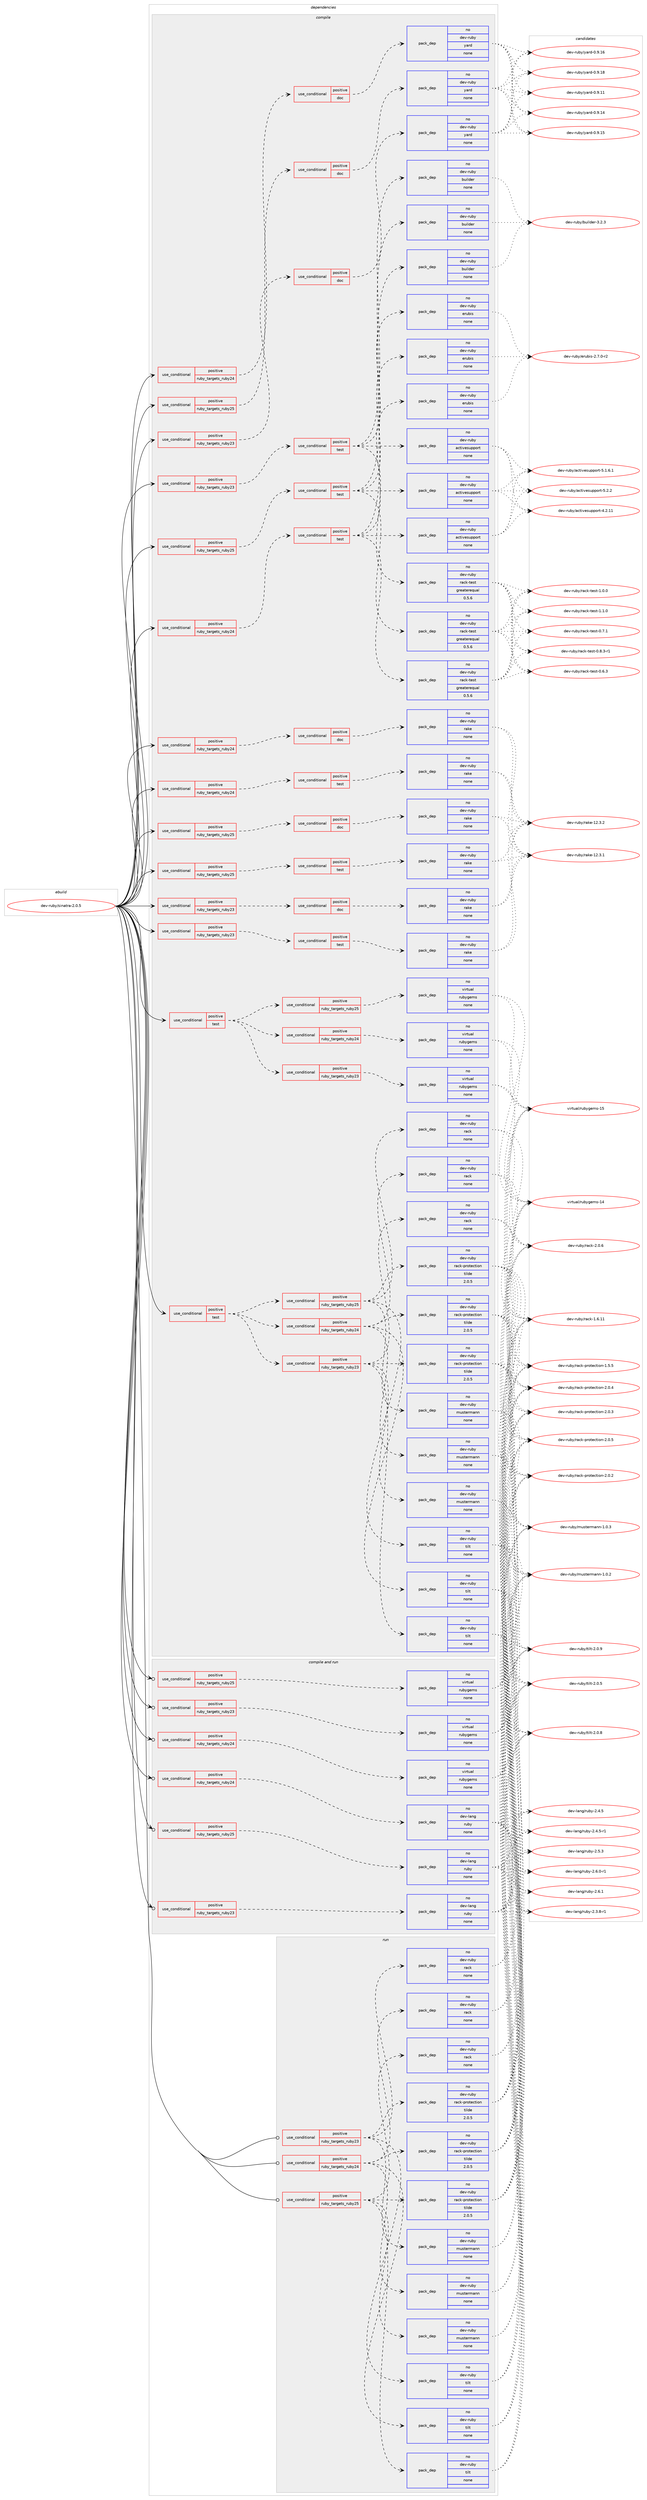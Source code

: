 digraph prolog {

# *************
# Graph options
# *************

newrank=true;
concentrate=true;
compound=true;
graph [rankdir=LR,fontname=Helvetica,fontsize=10,ranksep=1.5];#, ranksep=2.5, nodesep=0.2];
edge  [arrowhead=vee];
node  [fontname=Helvetica,fontsize=10];

# **********
# The ebuild
# **********

subgraph cluster_leftcol {
color=gray;
rank=same;
label=<<i>ebuild</i>>;
id [label="dev-ruby/sinatra-2.0.5", color=red, width=4, href="../dev-ruby/sinatra-2.0.5.svg"];
}

# ****************
# The dependencies
# ****************

subgraph cluster_midcol {
color=gray;
label=<<i>dependencies</i>>;
subgraph cluster_compile {
fillcolor="#eeeeee";
style=filled;
label=<<i>compile</i>>;
subgraph cond418366 {
dependency1529803 [label=<<TABLE BORDER="0" CELLBORDER="1" CELLSPACING="0" CELLPADDING="4"><TR><TD ROWSPAN="3" CELLPADDING="10">use_conditional</TD></TR><TR><TD>positive</TD></TR><TR><TD>ruby_targets_ruby23</TD></TR></TABLE>>, shape=none, color=red];
subgraph cond418367 {
dependency1529804 [label=<<TABLE BORDER="0" CELLBORDER="1" CELLSPACING="0" CELLPADDING="4"><TR><TD ROWSPAN="3" CELLPADDING="10">use_conditional</TD></TR><TR><TD>positive</TD></TR><TR><TD>doc</TD></TR></TABLE>>, shape=none, color=red];
subgraph pack1087921 {
dependency1529805 [label=<<TABLE BORDER="0" CELLBORDER="1" CELLSPACING="0" CELLPADDING="4" WIDTH="220"><TR><TD ROWSPAN="6" CELLPADDING="30">pack_dep</TD></TR><TR><TD WIDTH="110">no</TD></TR><TR><TD>dev-ruby</TD></TR><TR><TD>rake</TD></TR><TR><TD>none</TD></TR><TR><TD></TD></TR></TABLE>>, shape=none, color=blue];
}
dependency1529804:e -> dependency1529805:w [weight=20,style="dashed",arrowhead="vee"];
}
dependency1529803:e -> dependency1529804:w [weight=20,style="dashed",arrowhead="vee"];
}
id:e -> dependency1529803:w [weight=20,style="solid",arrowhead="vee"];
subgraph cond418368 {
dependency1529806 [label=<<TABLE BORDER="0" CELLBORDER="1" CELLSPACING="0" CELLPADDING="4"><TR><TD ROWSPAN="3" CELLPADDING="10">use_conditional</TD></TR><TR><TD>positive</TD></TR><TR><TD>ruby_targets_ruby23</TD></TR></TABLE>>, shape=none, color=red];
subgraph cond418369 {
dependency1529807 [label=<<TABLE BORDER="0" CELLBORDER="1" CELLSPACING="0" CELLPADDING="4"><TR><TD ROWSPAN="3" CELLPADDING="10">use_conditional</TD></TR><TR><TD>positive</TD></TR><TR><TD>doc</TD></TR></TABLE>>, shape=none, color=red];
subgraph pack1087922 {
dependency1529808 [label=<<TABLE BORDER="0" CELLBORDER="1" CELLSPACING="0" CELLPADDING="4" WIDTH="220"><TR><TD ROWSPAN="6" CELLPADDING="30">pack_dep</TD></TR><TR><TD WIDTH="110">no</TD></TR><TR><TD>dev-ruby</TD></TR><TR><TD>yard</TD></TR><TR><TD>none</TD></TR><TR><TD></TD></TR></TABLE>>, shape=none, color=blue];
}
dependency1529807:e -> dependency1529808:w [weight=20,style="dashed",arrowhead="vee"];
}
dependency1529806:e -> dependency1529807:w [weight=20,style="dashed",arrowhead="vee"];
}
id:e -> dependency1529806:w [weight=20,style="solid",arrowhead="vee"];
subgraph cond418370 {
dependency1529809 [label=<<TABLE BORDER="0" CELLBORDER="1" CELLSPACING="0" CELLPADDING="4"><TR><TD ROWSPAN="3" CELLPADDING="10">use_conditional</TD></TR><TR><TD>positive</TD></TR><TR><TD>ruby_targets_ruby23</TD></TR></TABLE>>, shape=none, color=red];
subgraph cond418371 {
dependency1529810 [label=<<TABLE BORDER="0" CELLBORDER="1" CELLSPACING="0" CELLPADDING="4"><TR><TD ROWSPAN="3" CELLPADDING="10">use_conditional</TD></TR><TR><TD>positive</TD></TR><TR><TD>test</TD></TR></TABLE>>, shape=none, color=red];
subgraph pack1087923 {
dependency1529811 [label=<<TABLE BORDER="0" CELLBORDER="1" CELLSPACING="0" CELLPADDING="4" WIDTH="220"><TR><TD ROWSPAN="6" CELLPADDING="30">pack_dep</TD></TR><TR><TD WIDTH="110">no</TD></TR><TR><TD>dev-ruby</TD></TR><TR><TD>rack-test</TD></TR><TR><TD>greaterequal</TD></TR><TR><TD>0.5.6</TD></TR></TABLE>>, shape=none, color=blue];
}
dependency1529810:e -> dependency1529811:w [weight=20,style="dashed",arrowhead="vee"];
subgraph pack1087924 {
dependency1529812 [label=<<TABLE BORDER="0" CELLBORDER="1" CELLSPACING="0" CELLPADDING="4" WIDTH="220"><TR><TD ROWSPAN="6" CELLPADDING="30">pack_dep</TD></TR><TR><TD WIDTH="110">no</TD></TR><TR><TD>dev-ruby</TD></TR><TR><TD>erubis</TD></TR><TR><TD>none</TD></TR><TR><TD></TD></TR></TABLE>>, shape=none, color=blue];
}
dependency1529810:e -> dependency1529812:w [weight=20,style="dashed",arrowhead="vee"];
subgraph pack1087925 {
dependency1529813 [label=<<TABLE BORDER="0" CELLBORDER="1" CELLSPACING="0" CELLPADDING="4" WIDTH="220"><TR><TD ROWSPAN="6" CELLPADDING="30">pack_dep</TD></TR><TR><TD WIDTH="110">no</TD></TR><TR><TD>dev-ruby</TD></TR><TR><TD>builder</TD></TR><TR><TD>none</TD></TR><TR><TD></TD></TR></TABLE>>, shape=none, color=blue];
}
dependency1529810:e -> dependency1529813:w [weight=20,style="dashed",arrowhead="vee"];
subgraph pack1087926 {
dependency1529814 [label=<<TABLE BORDER="0" CELLBORDER="1" CELLSPACING="0" CELLPADDING="4" WIDTH="220"><TR><TD ROWSPAN="6" CELLPADDING="30">pack_dep</TD></TR><TR><TD WIDTH="110">no</TD></TR><TR><TD>dev-ruby</TD></TR><TR><TD>activesupport</TD></TR><TR><TD>none</TD></TR><TR><TD></TD></TR></TABLE>>, shape=none, color=blue];
}
dependency1529810:e -> dependency1529814:w [weight=20,style="dashed",arrowhead="vee"];
}
dependency1529809:e -> dependency1529810:w [weight=20,style="dashed",arrowhead="vee"];
}
id:e -> dependency1529809:w [weight=20,style="solid",arrowhead="vee"];
subgraph cond418372 {
dependency1529815 [label=<<TABLE BORDER="0" CELLBORDER="1" CELLSPACING="0" CELLPADDING="4"><TR><TD ROWSPAN="3" CELLPADDING="10">use_conditional</TD></TR><TR><TD>positive</TD></TR><TR><TD>ruby_targets_ruby23</TD></TR></TABLE>>, shape=none, color=red];
subgraph cond418373 {
dependency1529816 [label=<<TABLE BORDER="0" CELLBORDER="1" CELLSPACING="0" CELLPADDING="4"><TR><TD ROWSPAN="3" CELLPADDING="10">use_conditional</TD></TR><TR><TD>positive</TD></TR><TR><TD>test</TD></TR></TABLE>>, shape=none, color=red];
subgraph pack1087927 {
dependency1529817 [label=<<TABLE BORDER="0" CELLBORDER="1" CELLSPACING="0" CELLPADDING="4" WIDTH="220"><TR><TD ROWSPAN="6" CELLPADDING="30">pack_dep</TD></TR><TR><TD WIDTH="110">no</TD></TR><TR><TD>dev-ruby</TD></TR><TR><TD>rake</TD></TR><TR><TD>none</TD></TR><TR><TD></TD></TR></TABLE>>, shape=none, color=blue];
}
dependency1529816:e -> dependency1529817:w [weight=20,style="dashed",arrowhead="vee"];
}
dependency1529815:e -> dependency1529816:w [weight=20,style="dashed",arrowhead="vee"];
}
id:e -> dependency1529815:w [weight=20,style="solid",arrowhead="vee"];
subgraph cond418374 {
dependency1529818 [label=<<TABLE BORDER="0" CELLBORDER="1" CELLSPACING="0" CELLPADDING="4"><TR><TD ROWSPAN="3" CELLPADDING="10">use_conditional</TD></TR><TR><TD>positive</TD></TR><TR><TD>ruby_targets_ruby24</TD></TR></TABLE>>, shape=none, color=red];
subgraph cond418375 {
dependency1529819 [label=<<TABLE BORDER="0" CELLBORDER="1" CELLSPACING="0" CELLPADDING="4"><TR><TD ROWSPAN="3" CELLPADDING="10">use_conditional</TD></TR><TR><TD>positive</TD></TR><TR><TD>doc</TD></TR></TABLE>>, shape=none, color=red];
subgraph pack1087928 {
dependency1529820 [label=<<TABLE BORDER="0" CELLBORDER="1" CELLSPACING="0" CELLPADDING="4" WIDTH="220"><TR><TD ROWSPAN="6" CELLPADDING="30">pack_dep</TD></TR><TR><TD WIDTH="110">no</TD></TR><TR><TD>dev-ruby</TD></TR><TR><TD>rake</TD></TR><TR><TD>none</TD></TR><TR><TD></TD></TR></TABLE>>, shape=none, color=blue];
}
dependency1529819:e -> dependency1529820:w [weight=20,style="dashed",arrowhead="vee"];
}
dependency1529818:e -> dependency1529819:w [weight=20,style="dashed",arrowhead="vee"];
}
id:e -> dependency1529818:w [weight=20,style="solid",arrowhead="vee"];
subgraph cond418376 {
dependency1529821 [label=<<TABLE BORDER="0" CELLBORDER="1" CELLSPACING="0" CELLPADDING="4"><TR><TD ROWSPAN="3" CELLPADDING="10">use_conditional</TD></TR><TR><TD>positive</TD></TR><TR><TD>ruby_targets_ruby24</TD></TR></TABLE>>, shape=none, color=red];
subgraph cond418377 {
dependency1529822 [label=<<TABLE BORDER="0" CELLBORDER="1" CELLSPACING="0" CELLPADDING="4"><TR><TD ROWSPAN="3" CELLPADDING="10">use_conditional</TD></TR><TR><TD>positive</TD></TR><TR><TD>doc</TD></TR></TABLE>>, shape=none, color=red];
subgraph pack1087929 {
dependency1529823 [label=<<TABLE BORDER="0" CELLBORDER="1" CELLSPACING="0" CELLPADDING="4" WIDTH="220"><TR><TD ROWSPAN="6" CELLPADDING="30">pack_dep</TD></TR><TR><TD WIDTH="110">no</TD></TR><TR><TD>dev-ruby</TD></TR><TR><TD>yard</TD></TR><TR><TD>none</TD></TR><TR><TD></TD></TR></TABLE>>, shape=none, color=blue];
}
dependency1529822:e -> dependency1529823:w [weight=20,style="dashed",arrowhead="vee"];
}
dependency1529821:e -> dependency1529822:w [weight=20,style="dashed",arrowhead="vee"];
}
id:e -> dependency1529821:w [weight=20,style="solid",arrowhead="vee"];
subgraph cond418378 {
dependency1529824 [label=<<TABLE BORDER="0" CELLBORDER="1" CELLSPACING="0" CELLPADDING="4"><TR><TD ROWSPAN="3" CELLPADDING="10">use_conditional</TD></TR><TR><TD>positive</TD></TR><TR><TD>ruby_targets_ruby24</TD></TR></TABLE>>, shape=none, color=red];
subgraph cond418379 {
dependency1529825 [label=<<TABLE BORDER="0" CELLBORDER="1" CELLSPACING="0" CELLPADDING="4"><TR><TD ROWSPAN="3" CELLPADDING="10">use_conditional</TD></TR><TR><TD>positive</TD></TR><TR><TD>test</TD></TR></TABLE>>, shape=none, color=red];
subgraph pack1087930 {
dependency1529826 [label=<<TABLE BORDER="0" CELLBORDER="1" CELLSPACING="0" CELLPADDING="4" WIDTH="220"><TR><TD ROWSPAN="6" CELLPADDING="30">pack_dep</TD></TR><TR><TD WIDTH="110">no</TD></TR><TR><TD>dev-ruby</TD></TR><TR><TD>rack-test</TD></TR><TR><TD>greaterequal</TD></TR><TR><TD>0.5.6</TD></TR></TABLE>>, shape=none, color=blue];
}
dependency1529825:e -> dependency1529826:w [weight=20,style="dashed",arrowhead="vee"];
subgraph pack1087931 {
dependency1529827 [label=<<TABLE BORDER="0" CELLBORDER="1" CELLSPACING="0" CELLPADDING="4" WIDTH="220"><TR><TD ROWSPAN="6" CELLPADDING="30">pack_dep</TD></TR><TR><TD WIDTH="110">no</TD></TR><TR><TD>dev-ruby</TD></TR><TR><TD>erubis</TD></TR><TR><TD>none</TD></TR><TR><TD></TD></TR></TABLE>>, shape=none, color=blue];
}
dependency1529825:e -> dependency1529827:w [weight=20,style="dashed",arrowhead="vee"];
subgraph pack1087932 {
dependency1529828 [label=<<TABLE BORDER="0" CELLBORDER="1" CELLSPACING="0" CELLPADDING="4" WIDTH="220"><TR><TD ROWSPAN="6" CELLPADDING="30">pack_dep</TD></TR><TR><TD WIDTH="110">no</TD></TR><TR><TD>dev-ruby</TD></TR><TR><TD>builder</TD></TR><TR><TD>none</TD></TR><TR><TD></TD></TR></TABLE>>, shape=none, color=blue];
}
dependency1529825:e -> dependency1529828:w [weight=20,style="dashed",arrowhead="vee"];
subgraph pack1087933 {
dependency1529829 [label=<<TABLE BORDER="0" CELLBORDER="1" CELLSPACING="0" CELLPADDING="4" WIDTH="220"><TR><TD ROWSPAN="6" CELLPADDING="30">pack_dep</TD></TR><TR><TD WIDTH="110">no</TD></TR><TR><TD>dev-ruby</TD></TR><TR><TD>activesupport</TD></TR><TR><TD>none</TD></TR><TR><TD></TD></TR></TABLE>>, shape=none, color=blue];
}
dependency1529825:e -> dependency1529829:w [weight=20,style="dashed",arrowhead="vee"];
}
dependency1529824:e -> dependency1529825:w [weight=20,style="dashed",arrowhead="vee"];
}
id:e -> dependency1529824:w [weight=20,style="solid",arrowhead="vee"];
subgraph cond418380 {
dependency1529830 [label=<<TABLE BORDER="0" CELLBORDER="1" CELLSPACING="0" CELLPADDING="4"><TR><TD ROWSPAN="3" CELLPADDING="10">use_conditional</TD></TR><TR><TD>positive</TD></TR><TR><TD>ruby_targets_ruby24</TD></TR></TABLE>>, shape=none, color=red];
subgraph cond418381 {
dependency1529831 [label=<<TABLE BORDER="0" CELLBORDER="1" CELLSPACING="0" CELLPADDING="4"><TR><TD ROWSPAN="3" CELLPADDING="10">use_conditional</TD></TR><TR><TD>positive</TD></TR><TR><TD>test</TD></TR></TABLE>>, shape=none, color=red];
subgraph pack1087934 {
dependency1529832 [label=<<TABLE BORDER="0" CELLBORDER="1" CELLSPACING="0" CELLPADDING="4" WIDTH="220"><TR><TD ROWSPAN="6" CELLPADDING="30">pack_dep</TD></TR><TR><TD WIDTH="110">no</TD></TR><TR><TD>dev-ruby</TD></TR><TR><TD>rake</TD></TR><TR><TD>none</TD></TR><TR><TD></TD></TR></TABLE>>, shape=none, color=blue];
}
dependency1529831:e -> dependency1529832:w [weight=20,style="dashed",arrowhead="vee"];
}
dependency1529830:e -> dependency1529831:w [weight=20,style="dashed",arrowhead="vee"];
}
id:e -> dependency1529830:w [weight=20,style="solid",arrowhead="vee"];
subgraph cond418382 {
dependency1529833 [label=<<TABLE BORDER="0" CELLBORDER="1" CELLSPACING="0" CELLPADDING="4"><TR><TD ROWSPAN="3" CELLPADDING="10">use_conditional</TD></TR><TR><TD>positive</TD></TR><TR><TD>ruby_targets_ruby25</TD></TR></TABLE>>, shape=none, color=red];
subgraph cond418383 {
dependency1529834 [label=<<TABLE BORDER="0" CELLBORDER="1" CELLSPACING="0" CELLPADDING="4"><TR><TD ROWSPAN="3" CELLPADDING="10">use_conditional</TD></TR><TR><TD>positive</TD></TR><TR><TD>doc</TD></TR></TABLE>>, shape=none, color=red];
subgraph pack1087935 {
dependency1529835 [label=<<TABLE BORDER="0" CELLBORDER="1" CELLSPACING="0" CELLPADDING="4" WIDTH="220"><TR><TD ROWSPAN="6" CELLPADDING="30">pack_dep</TD></TR><TR><TD WIDTH="110">no</TD></TR><TR><TD>dev-ruby</TD></TR><TR><TD>rake</TD></TR><TR><TD>none</TD></TR><TR><TD></TD></TR></TABLE>>, shape=none, color=blue];
}
dependency1529834:e -> dependency1529835:w [weight=20,style="dashed",arrowhead="vee"];
}
dependency1529833:e -> dependency1529834:w [weight=20,style="dashed",arrowhead="vee"];
}
id:e -> dependency1529833:w [weight=20,style="solid",arrowhead="vee"];
subgraph cond418384 {
dependency1529836 [label=<<TABLE BORDER="0" CELLBORDER="1" CELLSPACING="0" CELLPADDING="4"><TR><TD ROWSPAN="3" CELLPADDING="10">use_conditional</TD></TR><TR><TD>positive</TD></TR><TR><TD>ruby_targets_ruby25</TD></TR></TABLE>>, shape=none, color=red];
subgraph cond418385 {
dependency1529837 [label=<<TABLE BORDER="0" CELLBORDER="1" CELLSPACING="0" CELLPADDING="4"><TR><TD ROWSPAN="3" CELLPADDING="10">use_conditional</TD></TR><TR><TD>positive</TD></TR><TR><TD>doc</TD></TR></TABLE>>, shape=none, color=red];
subgraph pack1087936 {
dependency1529838 [label=<<TABLE BORDER="0" CELLBORDER="1" CELLSPACING="0" CELLPADDING="4" WIDTH="220"><TR><TD ROWSPAN="6" CELLPADDING="30">pack_dep</TD></TR><TR><TD WIDTH="110">no</TD></TR><TR><TD>dev-ruby</TD></TR><TR><TD>yard</TD></TR><TR><TD>none</TD></TR><TR><TD></TD></TR></TABLE>>, shape=none, color=blue];
}
dependency1529837:e -> dependency1529838:w [weight=20,style="dashed",arrowhead="vee"];
}
dependency1529836:e -> dependency1529837:w [weight=20,style="dashed",arrowhead="vee"];
}
id:e -> dependency1529836:w [weight=20,style="solid",arrowhead="vee"];
subgraph cond418386 {
dependency1529839 [label=<<TABLE BORDER="0" CELLBORDER="1" CELLSPACING="0" CELLPADDING="4"><TR><TD ROWSPAN="3" CELLPADDING="10">use_conditional</TD></TR><TR><TD>positive</TD></TR><TR><TD>ruby_targets_ruby25</TD></TR></TABLE>>, shape=none, color=red];
subgraph cond418387 {
dependency1529840 [label=<<TABLE BORDER="0" CELLBORDER="1" CELLSPACING="0" CELLPADDING="4"><TR><TD ROWSPAN="3" CELLPADDING="10">use_conditional</TD></TR><TR><TD>positive</TD></TR><TR><TD>test</TD></TR></TABLE>>, shape=none, color=red];
subgraph pack1087937 {
dependency1529841 [label=<<TABLE BORDER="0" CELLBORDER="1" CELLSPACING="0" CELLPADDING="4" WIDTH="220"><TR><TD ROWSPAN="6" CELLPADDING="30">pack_dep</TD></TR><TR><TD WIDTH="110">no</TD></TR><TR><TD>dev-ruby</TD></TR><TR><TD>rack-test</TD></TR><TR><TD>greaterequal</TD></TR><TR><TD>0.5.6</TD></TR></TABLE>>, shape=none, color=blue];
}
dependency1529840:e -> dependency1529841:w [weight=20,style="dashed",arrowhead="vee"];
subgraph pack1087938 {
dependency1529842 [label=<<TABLE BORDER="0" CELLBORDER="1" CELLSPACING="0" CELLPADDING="4" WIDTH="220"><TR><TD ROWSPAN="6" CELLPADDING="30">pack_dep</TD></TR><TR><TD WIDTH="110">no</TD></TR><TR><TD>dev-ruby</TD></TR><TR><TD>erubis</TD></TR><TR><TD>none</TD></TR><TR><TD></TD></TR></TABLE>>, shape=none, color=blue];
}
dependency1529840:e -> dependency1529842:w [weight=20,style="dashed",arrowhead="vee"];
subgraph pack1087939 {
dependency1529843 [label=<<TABLE BORDER="0" CELLBORDER="1" CELLSPACING="0" CELLPADDING="4" WIDTH="220"><TR><TD ROWSPAN="6" CELLPADDING="30">pack_dep</TD></TR><TR><TD WIDTH="110">no</TD></TR><TR><TD>dev-ruby</TD></TR><TR><TD>builder</TD></TR><TR><TD>none</TD></TR><TR><TD></TD></TR></TABLE>>, shape=none, color=blue];
}
dependency1529840:e -> dependency1529843:w [weight=20,style="dashed",arrowhead="vee"];
subgraph pack1087940 {
dependency1529844 [label=<<TABLE BORDER="0" CELLBORDER="1" CELLSPACING="0" CELLPADDING="4" WIDTH="220"><TR><TD ROWSPAN="6" CELLPADDING="30">pack_dep</TD></TR><TR><TD WIDTH="110">no</TD></TR><TR><TD>dev-ruby</TD></TR><TR><TD>activesupport</TD></TR><TR><TD>none</TD></TR><TR><TD></TD></TR></TABLE>>, shape=none, color=blue];
}
dependency1529840:e -> dependency1529844:w [weight=20,style="dashed",arrowhead="vee"];
}
dependency1529839:e -> dependency1529840:w [weight=20,style="dashed",arrowhead="vee"];
}
id:e -> dependency1529839:w [weight=20,style="solid",arrowhead="vee"];
subgraph cond418388 {
dependency1529845 [label=<<TABLE BORDER="0" CELLBORDER="1" CELLSPACING="0" CELLPADDING="4"><TR><TD ROWSPAN="3" CELLPADDING="10">use_conditional</TD></TR><TR><TD>positive</TD></TR><TR><TD>ruby_targets_ruby25</TD></TR></TABLE>>, shape=none, color=red];
subgraph cond418389 {
dependency1529846 [label=<<TABLE BORDER="0" CELLBORDER="1" CELLSPACING="0" CELLPADDING="4"><TR><TD ROWSPAN="3" CELLPADDING="10">use_conditional</TD></TR><TR><TD>positive</TD></TR><TR><TD>test</TD></TR></TABLE>>, shape=none, color=red];
subgraph pack1087941 {
dependency1529847 [label=<<TABLE BORDER="0" CELLBORDER="1" CELLSPACING="0" CELLPADDING="4" WIDTH="220"><TR><TD ROWSPAN="6" CELLPADDING="30">pack_dep</TD></TR><TR><TD WIDTH="110">no</TD></TR><TR><TD>dev-ruby</TD></TR><TR><TD>rake</TD></TR><TR><TD>none</TD></TR><TR><TD></TD></TR></TABLE>>, shape=none, color=blue];
}
dependency1529846:e -> dependency1529847:w [weight=20,style="dashed",arrowhead="vee"];
}
dependency1529845:e -> dependency1529846:w [weight=20,style="dashed",arrowhead="vee"];
}
id:e -> dependency1529845:w [weight=20,style="solid",arrowhead="vee"];
subgraph cond418390 {
dependency1529848 [label=<<TABLE BORDER="0" CELLBORDER="1" CELLSPACING="0" CELLPADDING="4"><TR><TD ROWSPAN="3" CELLPADDING="10">use_conditional</TD></TR><TR><TD>positive</TD></TR><TR><TD>test</TD></TR></TABLE>>, shape=none, color=red];
subgraph cond418391 {
dependency1529849 [label=<<TABLE BORDER="0" CELLBORDER="1" CELLSPACING="0" CELLPADDING="4"><TR><TD ROWSPAN="3" CELLPADDING="10">use_conditional</TD></TR><TR><TD>positive</TD></TR><TR><TD>ruby_targets_ruby23</TD></TR></TABLE>>, shape=none, color=red];
subgraph pack1087942 {
dependency1529850 [label=<<TABLE BORDER="0" CELLBORDER="1" CELLSPACING="0" CELLPADDING="4" WIDTH="220"><TR><TD ROWSPAN="6" CELLPADDING="30">pack_dep</TD></TR><TR><TD WIDTH="110">no</TD></TR><TR><TD>dev-ruby</TD></TR><TR><TD>mustermann</TD></TR><TR><TD>none</TD></TR><TR><TD></TD></TR></TABLE>>, shape=none, color=blue];
}
dependency1529849:e -> dependency1529850:w [weight=20,style="dashed",arrowhead="vee"];
subgraph pack1087943 {
dependency1529851 [label=<<TABLE BORDER="0" CELLBORDER="1" CELLSPACING="0" CELLPADDING="4" WIDTH="220"><TR><TD ROWSPAN="6" CELLPADDING="30">pack_dep</TD></TR><TR><TD WIDTH="110">no</TD></TR><TR><TD>dev-ruby</TD></TR><TR><TD>rack</TD></TR><TR><TD>none</TD></TR><TR><TD></TD></TR></TABLE>>, shape=none, color=blue];
}
dependency1529849:e -> dependency1529851:w [weight=20,style="dashed",arrowhead="vee"];
subgraph pack1087944 {
dependency1529852 [label=<<TABLE BORDER="0" CELLBORDER="1" CELLSPACING="0" CELLPADDING="4" WIDTH="220"><TR><TD ROWSPAN="6" CELLPADDING="30">pack_dep</TD></TR><TR><TD WIDTH="110">no</TD></TR><TR><TD>dev-ruby</TD></TR><TR><TD>rack-protection</TD></TR><TR><TD>tilde</TD></TR><TR><TD>2.0.5</TD></TR></TABLE>>, shape=none, color=blue];
}
dependency1529849:e -> dependency1529852:w [weight=20,style="dashed",arrowhead="vee"];
subgraph pack1087945 {
dependency1529853 [label=<<TABLE BORDER="0" CELLBORDER="1" CELLSPACING="0" CELLPADDING="4" WIDTH="220"><TR><TD ROWSPAN="6" CELLPADDING="30">pack_dep</TD></TR><TR><TD WIDTH="110">no</TD></TR><TR><TD>dev-ruby</TD></TR><TR><TD>tilt</TD></TR><TR><TD>none</TD></TR><TR><TD></TD></TR></TABLE>>, shape=none, color=blue];
}
dependency1529849:e -> dependency1529853:w [weight=20,style="dashed",arrowhead="vee"];
}
dependency1529848:e -> dependency1529849:w [weight=20,style="dashed",arrowhead="vee"];
subgraph cond418392 {
dependency1529854 [label=<<TABLE BORDER="0" CELLBORDER="1" CELLSPACING="0" CELLPADDING="4"><TR><TD ROWSPAN="3" CELLPADDING="10">use_conditional</TD></TR><TR><TD>positive</TD></TR><TR><TD>ruby_targets_ruby24</TD></TR></TABLE>>, shape=none, color=red];
subgraph pack1087946 {
dependency1529855 [label=<<TABLE BORDER="0" CELLBORDER="1" CELLSPACING="0" CELLPADDING="4" WIDTH="220"><TR><TD ROWSPAN="6" CELLPADDING="30">pack_dep</TD></TR><TR><TD WIDTH="110">no</TD></TR><TR><TD>dev-ruby</TD></TR><TR><TD>mustermann</TD></TR><TR><TD>none</TD></TR><TR><TD></TD></TR></TABLE>>, shape=none, color=blue];
}
dependency1529854:e -> dependency1529855:w [weight=20,style="dashed",arrowhead="vee"];
subgraph pack1087947 {
dependency1529856 [label=<<TABLE BORDER="0" CELLBORDER="1" CELLSPACING="0" CELLPADDING="4" WIDTH="220"><TR><TD ROWSPAN="6" CELLPADDING="30">pack_dep</TD></TR><TR><TD WIDTH="110">no</TD></TR><TR><TD>dev-ruby</TD></TR><TR><TD>rack</TD></TR><TR><TD>none</TD></TR><TR><TD></TD></TR></TABLE>>, shape=none, color=blue];
}
dependency1529854:e -> dependency1529856:w [weight=20,style="dashed",arrowhead="vee"];
subgraph pack1087948 {
dependency1529857 [label=<<TABLE BORDER="0" CELLBORDER="1" CELLSPACING="0" CELLPADDING="4" WIDTH="220"><TR><TD ROWSPAN="6" CELLPADDING="30">pack_dep</TD></TR><TR><TD WIDTH="110">no</TD></TR><TR><TD>dev-ruby</TD></TR><TR><TD>rack-protection</TD></TR><TR><TD>tilde</TD></TR><TR><TD>2.0.5</TD></TR></TABLE>>, shape=none, color=blue];
}
dependency1529854:e -> dependency1529857:w [weight=20,style="dashed",arrowhead="vee"];
subgraph pack1087949 {
dependency1529858 [label=<<TABLE BORDER="0" CELLBORDER="1" CELLSPACING="0" CELLPADDING="4" WIDTH="220"><TR><TD ROWSPAN="6" CELLPADDING="30">pack_dep</TD></TR><TR><TD WIDTH="110">no</TD></TR><TR><TD>dev-ruby</TD></TR><TR><TD>tilt</TD></TR><TR><TD>none</TD></TR><TR><TD></TD></TR></TABLE>>, shape=none, color=blue];
}
dependency1529854:e -> dependency1529858:w [weight=20,style="dashed",arrowhead="vee"];
}
dependency1529848:e -> dependency1529854:w [weight=20,style="dashed",arrowhead="vee"];
subgraph cond418393 {
dependency1529859 [label=<<TABLE BORDER="0" CELLBORDER="1" CELLSPACING="0" CELLPADDING="4"><TR><TD ROWSPAN="3" CELLPADDING="10">use_conditional</TD></TR><TR><TD>positive</TD></TR><TR><TD>ruby_targets_ruby25</TD></TR></TABLE>>, shape=none, color=red];
subgraph pack1087950 {
dependency1529860 [label=<<TABLE BORDER="0" CELLBORDER="1" CELLSPACING="0" CELLPADDING="4" WIDTH="220"><TR><TD ROWSPAN="6" CELLPADDING="30">pack_dep</TD></TR><TR><TD WIDTH="110">no</TD></TR><TR><TD>dev-ruby</TD></TR><TR><TD>mustermann</TD></TR><TR><TD>none</TD></TR><TR><TD></TD></TR></TABLE>>, shape=none, color=blue];
}
dependency1529859:e -> dependency1529860:w [weight=20,style="dashed",arrowhead="vee"];
subgraph pack1087951 {
dependency1529861 [label=<<TABLE BORDER="0" CELLBORDER="1" CELLSPACING="0" CELLPADDING="4" WIDTH="220"><TR><TD ROWSPAN="6" CELLPADDING="30">pack_dep</TD></TR><TR><TD WIDTH="110">no</TD></TR><TR><TD>dev-ruby</TD></TR><TR><TD>rack</TD></TR><TR><TD>none</TD></TR><TR><TD></TD></TR></TABLE>>, shape=none, color=blue];
}
dependency1529859:e -> dependency1529861:w [weight=20,style="dashed",arrowhead="vee"];
subgraph pack1087952 {
dependency1529862 [label=<<TABLE BORDER="0" CELLBORDER="1" CELLSPACING="0" CELLPADDING="4" WIDTH="220"><TR><TD ROWSPAN="6" CELLPADDING="30">pack_dep</TD></TR><TR><TD WIDTH="110">no</TD></TR><TR><TD>dev-ruby</TD></TR><TR><TD>rack-protection</TD></TR><TR><TD>tilde</TD></TR><TR><TD>2.0.5</TD></TR></TABLE>>, shape=none, color=blue];
}
dependency1529859:e -> dependency1529862:w [weight=20,style="dashed",arrowhead="vee"];
subgraph pack1087953 {
dependency1529863 [label=<<TABLE BORDER="0" CELLBORDER="1" CELLSPACING="0" CELLPADDING="4" WIDTH="220"><TR><TD ROWSPAN="6" CELLPADDING="30">pack_dep</TD></TR><TR><TD WIDTH="110">no</TD></TR><TR><TD>dev-ruby</TD></TR><TR><TD>tilt</TD></TR><TR><TD>none</TD></TR><TR><TD></TD></TR></TABLE>>, shape=none, color=blue];
}
dependency1529859:e -> dependency1529863:w [weight=20,style="dashed",arrowhead="vee"];
}
dependency1529848:e -> dependency1529859:w [weight=20,style="dashed",arrowhead="vee"];
}
id:e -> dependency1529848:w [weight=20,style="solid",arrowhead="vee"];
subgraph cond418394 {
dependency1529864 [label=<<TABLE BORDER="0" CELLBORDER="1" CELLSPACING="0" CELLPADDING="4"><TR><TD ROWSPAN="3" CELLPADDING="10">use_conditional</TD></TR><TR><TD>positive</TD></TR><TR><TD>test</TD></TR></TABLE>>, shape=none, color=red];
subgraph cond418395 {
dependency1529865 [label=<<TABLE BORDER="0" CELLBORDER="1" CELLSPACING="0" CELLPADDING="4"><TR><TD ROWSPAN="3" CELLPADDING="10">use_conditional</TD></TR><TR><TD>positive</TD></TR><TR><TD>ruby_targets_ruby23</TD></TR></TABLE>>, shape=none, color=red];
subgraph pack1087954 {
dependency1529866 [label=<<TABLE BORDER="0" CELLBORDER="1" CELLSPACING="0" CELLPADDING="4" WIDTH="220"><TR><TD ROWSPAN="6" CELLPADDING="30">pack_dep</TD></TR><TR><TD WIDTH="110">no</TD></TR><TR><TD>virtual</TD></TR><TR><TD>rubygems</TD></TR><TR><TD>none</TD></TR><TR><TD></TD></TR></TABLE>>, shape=none, color=blue];
}
dependency1529865:e -> dependency1529866:w [weight=20,style="dashed",arrowhead="vee"];
}
dependency1529864:e -> dependency1529865:w [weight=20,style="dashed",arrowhead="vee"];
subgraph cond418396 {
dependency1529867 [label=<<TABLE BORDER="0" CELLBORDER="1" CELLSPACING="0" CELLPADDING="4"><TR><TD ROWSPAN="3" CELLPADDING="10">use_conditional</TD></TR><TR><TD>positive</TD></TR><TR><TD>ruby_targets_ruby24</TD></TR></TABLE>>, shape=none, color=red];
subgraph pack1087955 {
dependency1529868 [label=<<TABLE BORDER="0" CELLBORDER="1" CELLSPACING="0" CELLPADDING="4" WIDTH="220"><TR><TD ROWSPAN="6" CELLPADDING="30">pack_dep</TD></TR><TR><TD WIDTH="110">no</TD></TR><TR><TD>virtual</TD></TR><TR><TD>rubygems</TD></TR><TR><TD>none</TD></TR><TR><TD></TD></TR></TABLE>>, shape=none, color=blue];
}
dependency1529867:e -> dependency1529868:w [weight=20,style="dashed",arrowhead="vee"];
}
dependency1529864:e -> dependency1529867:w [weight=20,style="dashed",arrowhead="vee"];
subgraph cond418397 {
dependency1529869 [label=<<TABLE BORDER="0" CELLBORDER="1" CELLSPACING="0" CELLPADDING="4"><TR><TD ROWSPAN="3" CELLPADDING="10">use_conditional</TD></TR><TR><TD>positive</TD></TR><TR><TD>ruby_targets_ruby25</TD></TR></TABLE>>, shape=none, color=red];
subgraph pack1087956 {
dependency1529870 [label=<<TABLE BORDER="0" CELLBORDER="1" CELLSPACING="0" CELLPADDING="4" WIDTH="220"><TR><TD ROWSPAN="6" CELLPADDING="30">pack_dep</TD></TR><TR><TD WIDTH="110">no</TD></TR><TR><TD>virtual</TD></TR><TR><TD>rubygems</TD></TR><TR><TD>none</TD></TR><TR><TD></TD></TR></TABLE>>, shape=none, color=blue];
}
dependency1529869:e -> dependency1529870:w [weight=20,style="dashed",arrowhead="vee"];
}
dependency1529864:e -> dependency1529869:w [weight=20,style="dashed",arrowhead="vee"];
}
id:e -> dependency1529864:w [weight=20,style="solid",arrowhead="vee"];
}
subgraph cluster_compileandrun {
fillcolor="#eeeeee";
style=filled;
label=<<i>compile and run</i>>;
subgraph cond418398 {
dependency1529871 [label=<<TABLE BORDER="0" CELLBORDER="1" CELLSPACING="0" CELLPADDING="4"><TR><TD ROWSPAN="3" CELLPADDING="10">use_conditional</TD></TR><TR><TD>positive</TD></TR><TR><TD>ruby_targets_ruby23</TD></TR></TABLE>>, shape=none, color=red];
subgraph pack1087957 {
dependency1529872 [label=<<TABLE BORDER="0" CELLBORDER="1" CELLSPACING="0" CELLPADDING="4" WIDTH="220"><TR><TD ROWSPAN="6" CELLPADDING="30">pack_dep</TD></TR><TR><TD WIDTH="110">no</TD></TR><TR><TD>dev-lang</TD></TR><TR><TD>ruby</TD></TR><TR><TD>none</TD></TR><TR><TD></TD></TR></TABLE>>, shape=none, color=blue];
}
dependency1529871:e -> dependency1529872:w [weight=20,style="dashed",arrowhead="vee"];
}
id:e -> dependency1529871:w [weight=20,style="solid",arrowhead="odotvee"];
subgraph cond418399 {
dependency1529873 [label=<<TABLE BORDER="0" CELLBORDER="1" CELLSPACING="0" CELLPADDING="4"><TR><TD ROWSPAN="3" CELLPADDING="10">use_conditional</TD></TR><TR><TD>positive</TD></TR><TR><TD>ruby_targets_ruby23</TD></TR></TABLE>>, shape=none, color=red];
subgraph pack1087958 {
dependency1529874 [label=<<TABLE BORDER="0" CELLBORDER="1" CELLSPACING="0" CELLPADDING="4" WIDTH="220"><TR><TD ROWSPAN="6" CELLPADDING="30">pack_dep</TD></TR><TR><TD WIDTH="110">no</TD></TR><TR><TD>virtual</TD></TR><TR><TD>rubygems</TD></TR><TR><TD>none</TD></TR><TR><TD></TD></TR></TABLE>>, shape=none, color=blue];
}
dependency1529873:e -> dependency1529874:w [weight=20,style="dashed",arrowhead="vee"];
}
id:e -> dependency1529873:w [weight=20,style="solid",arrowhead="odotvee"];
subgraph cond418400 {
dependency1529875 [label=<<TABLE BORDER="0" CELLBORDER="1" CELLSPACING="0" CELLPADDING="4"><TR><TD ROWSPAN="3" CELLPADDING="10">use_conditional</TD></TR><TR><TD>positive</TD></TR><TR><TD>ruby_targets_ruby24</TD></TR></TABLE>>, shape=none, color=red];
subgraph pack1087959 {
dependency1529876 [label=<<TABLE BORDER="0" CELLBORDER="1" CELLSPACING="0" CELLPADDING="4" WIDTH="220"><TR><TD ROWSPAN="6" CELLPADDING="30">pack_dep</TD></TR><TR><TD WIDTH="110">no</TD></TR><TR><TD>dev-lang</TD></TR><TR><TD>ruby</TD></TR><TR><TD>none</TD></TR><TR><TD></TD></TR></TABLE>>, shape=none, color=blue];
}
dependency1529875:e -> dependency1529876:w [weight=20,style="dashed",arrowhead="vee"];
}
id:e -> dependency1529875:w [weight=20,style="solid",arrowhead="odotvee"];
subgraph cond418401 {
dependency1529877 [label=<<TABLE BORDER="0" CELLBORDER="1" CELLSPACING="0" CELLPADDING="4"><TR><TD ROWSPAN="3" CELLPADDING="10">use_conditional</TD></TR><TR><TD>positive</TD></TR><TR><TD>ruby_targets_ruby24</TD></TR></TABLE>>, shape=none, color=red];
subgraph pack1087960 {
dependency1529878 [label=<<TABLE BORDER="0" CELLBORDER="1" CELLSPACING="0" CELLPADDING="4" WIDTH="220"><TR><TD ROWSPAN="6" CELLPADDING="30">pack_dep</TD></TR><TR><TD WIDTH="110">no</TD></TR><TR><TD>virtual</TD></TR><TR><TD>rubygems</TD></TR><TR><TD>none</TD></TR><TR><TD></TD></TR></TABLE>>, shape=none, color=blue];
}
dependency1529877:e -> dependency1529878:w [weight=20,style="dashed",arrowhead="vee"];
}
id:e -> dependency1529877:w [weight=20,style="solid",arrowhead="odotvee"];
subgraph cond418402 {
dependency1529879 [label=<<TABLE BORDER="0" CELLBORDER="1" CELLSPACING="0" CELLPADDING="4"><TR><TD ROWSPAN="3" CELLPADDING="10">use_conditional</TD></TR><TR><TD>positive</TD></TR><TR><TD>ruby_targets_ruby25</TD></TR></TABLE>>, shape=none, color=red];
subgraph pack1087961 {
dependency1529880 [label=<<TABLE BORDER="0" CELLBORDER="1" CELLSPACING="0" CELLPADDING="4" WIDTH="220"><TR><TD ROWSPAN="6" CELLPADDING="30">pack_dep</TD></TR><TR><TD WIDTH="110">no</TD></TR><TR><TD>dev-lang</TD></TR><TR><TD>ruby</TD></TR><TR><TD>none</TD></TR><TR><TD></TD></TR></TABLE>>, shape=none, color=blue];
}
dependency1529879:e -> dependency1529880:w [weight=20,style="dashed",arrowhead="vee"];
}
id:e -> dependency1529879:w [weight=20,style="solid",arrowhead="odotvee"];
subgraph cond418403 {
dependency1529881 [label=<<TABLE BORDER="0" CELLBORDER="1" CELLSPACING="0" CELLPADDING="4"><TR><TD ROWSPAN="3" CELLPADDING="10">use_conditional</TD></TR><TR><TD>positive</TD></TR><TR><TD>ruby_targets_ruby25</TD></TR></TABLE>>, shape=none, color=red];
subgraph pack1087962 {
dependency1529882 [label=<<TABLE BORDER="0" CELLBORDER="1" CELLSPACING="0" CELLPADDING="4" WIDTH="220"><TR><TD ROWSPAN="6" CELLPADDING="30">pack_dep</TD></TR><TR><TD WIDTH="110">no</TD></TR><TR><TD>virtual</TD></TR><TR><TD>rubygems</TD></TR><TR><TD>none</TD></TR><TR><TD></TD></TR></TABLE>>, shape=none, color=blue];
}
dependency1529881:e -> dependency1529882:w [weight=20,style="dashed",arrowhead="vee"];
}
id:e -> dependency1529881:w [weight=20,style="solid",arrowhead="odotvee"];
}
subgraph cluster_run {
fillcolor="#eeeeee";
style=filled;
label=<<i>run</i>>;
subgraph cond418404 {
dependency1529883 [label=<<TABLE BORDER="0" CELLBORDER="1" CELLSPACING="0" CELLPADDING="4"><TR><TD ROWSPAN="3" CELLPADDING="10">use_conditional</TD></TR><TR><TD>positive</TD></TR><TR><TD>ruby_targets_ruby23</TD></TR></TABLE>>, shape=none, color=red];
subgraph pack1087963 {
dependency1529884 [label=<<TABLE BORDER="0" CELLBORDER="1" CELLSPACING="0" CELLPADDING="4" WIDTH="220"><TR><TD ROWSPAN="6" CELLPADDING="30">pack_dep</TD></TR><TR><TD WIDTH="110">no</TD></TR><TR><TD>dev-ruby</TD></TR><TR><TD>mustermann</TD></TR><TR><TD>none</TD></TR><TR><TD></TD></TR></TABLE>>, shape=none, color=blue];
}
dependency1529883:e -> dependency1529884:w [weight=20,style="dashed",arrowhead="vee"];
subgraph pack1087964 {
dependency1529885 [label=<<TABLE BORDER="0" CELLBORDER="1" CELLSPACING="0" CELLPADDING="4" WIDTH="220"><TR><TD ROWSPAN="6" CELLPADDING="30">pack_dep</TD></TR><TR><TD WIDTH="110">no</TD></TR><TR><TD>dev-ruby</TD></TR><TR><TD>rack</TD></TR><TR><TD>none</TD></TR><TR><TD></TD></TR></TABLE>>, shape=none, color=blue];
}
dependency1529883:e -> dependency1529885:w [weight=20,style="dashed",arrowhead="vee"];
subgraph pack1087965 {
dependency1529886 [label=<<TABLE BORDER="0" CELLBORDER="1" CELLSPACING="0" CELLPADDING="4" WIDTH="220"><TR><TD ROWSPAN="6" CELLPADDING="30">pack_dep</TD></TR><TR><TD WIDTH="110">no</TD></TR><TR><TD>dev-ruby</TD></TR><TR><TD>rack-protection</TD></TR><TR><TD>tilde</TD></TR><TR><TD>2.0.5</TD></TR></TABLE>>, shape=none, color=blue];
}
dependency1529883:e -> dependency1529886:w [weight=20,style="dashed",arrowhead="vee"];
subgraph pack1087966 {
dependency1529887 [label=<<TABLE BORDER="0" CELLBORDER="1" CELLSPACING="0" CELLPADDING="4" WIDTH="220"><TR><TD ROWSPAN="6" CELLPADDING="30">pack_dep</TD></TR><TR><TD WIDTH="110">no</TD></TR><TR><TD>dev-ruby</TD></TR><TR><TD>tilt</TD></TR><TR><TD>none</TD></TR><TR><TD></TD></TR></TABLE>>, shape=none, color=blue];
}
dependency1529883:e -> dependency1529887:w [weight=20,style="dashed",arrowhead="vee"];
}
id:e -> dependency1529883:w [weight=20,style="solid",arrowhead="odot"];
subgraph cond418405 {
dependency1529888 [label=<<TABLE BORDER="0" CELLBORDER="1" CELLSPACING="0" CELLPADDING="4"><TR><TD ROWSPAN="3" CELLPADDING="10">use_conditional</TD></TR><TR><TD>positive</TD></TR><TR><TD>ruby_targets_ruby24</TD></TR></TABLE>>, shape=none, color=red];
subgraph pack1087967 {
dependency1529889 [label=<<TABLE BORDER="0" CELLBORDER="1" CELLSPACING="0" CELLPADDING="4" WIDTH="220"><TR><TD ROWSPAN="6" CELLPADDING="30">pack_dep</TD></TR><TR><TD WIDTH="110">no</TD></TR><TR><TD>dev-ruby</TD></TR><TR><TD>mustermann</TD></TR><TR><TD>none</TD></TR><TR><TD></TD></TR></TABLE>>, shape=none, color=blue];
}
dependency1529888:e -> dependency1529889:w [weight=20,style="dashed",arrowhead="vee"];
subgraph pack1087968 {
dependency1529890 [label=<<TABLE BORDER="0" CELLBORDER="1" CELLSPACING="0" CELLPADDING="4" WIDTH="220"><TR><TD ROWSPAN="6" CELLPADDING="30">pack_dep</TD></TR><TR><TD WIDTH="110">no</TD></TR><TR><TD>dev-ruby</TD></TR><TR><TD>rack</TD></TR><TR><TD>none</TD></TR><TR><TD></TD></TR></TABLE>>, shape=none, color=blue];
}
dependency1529888:e -> dependency1529890:w [weight=20,style="dashed",arrowhead="vee"];
subgraph pack1087969 {
dependency1529891 [label=<<TABLE BORDER="0" CELLBORDER="1" CELLSPACING="0" CELLPADDING="4" WIDTH="220"><TR><TD ROWSPAN="6" CELLPADDING="30">pack_dep</TD></TR><TR><TD WIDTH="110">no</TD></TR><TR><TD>dev-ruby</TD></TR><TR><TD>rack-protection</TD></TR><TR><TD>tilde</TD></TR><TR><TD>2.0.5</TD></TR></TABLE>>, shape=none, color=blue];
}
dependency1529888:e -> dependency1529891:w [weight=20,style="dashed",arrowhead="vee"];
subgraph pack1087970 {
dependency1529892 [label=<<TABLE BORDER="0" CELLBORDER="1" CELLSPACING="0" CELLPADDING="4" WIDTH="220"><TR><TD ROWSPAN="6" CELLPADDING="30">pack_dep</TD></TR><TR><TD WIDTH="110">no</TD></TR><TR><TD>dev-ruby</TD></TR><TR><TD>tilt</TD></TR><TR><TD>none</TD></TR><TR><TD></TD></TR></TABLE>>, shape=none, color=blue];
}
dependency1529888:e -> dependency1529892:w [weight=20,style="dashed",arrowhead="vee"];
}
id:e -> dependency1529888:w [weight=20,style="solid",arrowhead="odot"];
subgraph cond418406 {
dependency1529893 [label=<<TABLE BORDER="0" CELLBORDER="1" CELLSPACING="0" CELLPADDING="4"><TR><TD ROWSPAN="3" CELLPADDING="10">use_conditional</TD></TR><TR><TD>positive</TD></TR><TR><TD>ruby_targets_ruby25</TD></TR></TABLE>>, shape=none, color=red];
subgraph pack1087971 {
dependency1529894 [label=<<TABLE BORDER="0" CELLBORDER="1" CELLSPACING="0" CELLPADDING="4" WIDTH="220"><TR><TD ROWSPAN="6" CELLPADDING="30">pack_dep</TD></TR><TR><TD WIDTH="110">no</TD></TR><TR><TD>dev-ruby</TD></TR><TR><TD>mustermann</TD></TR><TR><TD>none</TD></TR><TR><TD></TD></TR></TABLE>>, shape=none, color=blue];
}
dependency1529893:e -> dependency1529894:w [weight=20,style="dashed",arrowhead="vee"];
subgraph pack1087972 {
dependency1529895 [label=<<TABLE BORDER="0" CELLBORDER="1" CELLSPACING="0" CELLPADDING="4" WIDTH="220"><TR><TD ROWSPAN="6" CELLPADDING="30">pack_dep</TD></TR><TR><TD WIDTH="110">no</TD></TR><TR><TD>dev-ruby</TD></TR><TR><TD>rack</TD></TR><TR><TD>none</TD></TR><TR><TD></TD></TR></TABLE>>, shape=none, color=blue];
}
dependency1529893:e -> dependency1529895:w [weight=20,style="dashed",arrowhead="vee"];
subgraph pack1087973 {
dependency1529896 [label=<<TABLE BORDER="0" CELLBORDER="1" CELLSPACING="0" CELLPADDING="4" WIDTH="220"><TR><TD ROWSPAN="6" CELLPADDING="30">pack_dep</TD></TR><TR><TD WIDTH="110">no</TD></TR><TR><TD>dev-ruby</TD></TR><TR><TD>rack-protection</TD></TR><TR><TD>tilde</TD></TR><TR><TD>2.0.5</TD></TR></TABLE>>, shape=none, color=blue];
}
dependency1529893:e -> dependency1529896:w [weight=20,style="dashed",arrowhead="vee"];
subgraph pack1087974 {
dependency1529897 [label=<<TABLE BORDER="0" CELLBORDER="1" CELLSPACING="0" CELLPADDING="4" WIDTH="220"><TR><TD ROWSPAN="6" CELLPADDING="30">pack_dep</TD></TR><TR><TD WIDTH="110">no</TD></TR><TR><TD>dev-ruby</TD></TR><TR><TD>tilt</TD></TR><TR><TD>none</TD></TR><TR><TD></TD></TR></TABLE>>, shape=none, color=blue];
}
dependency1529893:e -> dependency1529897:w [weight=20,style="dashed",arrowhead="vee"];
}
id:e -> dependency1529893:w [weight=20,style="solid",arrowhead="odot"];
}
}

# **************
# The candidates
# **************

subgraph cluster_choices {
rank=same;
color=gray;
label=<<i>candidates</i>>;

subgraph choice1087921 {
color=black;
nodesep=1;
choice1001011184511411798121471149710710145495046514649 [label="dev-ruby/rake-12.3.1", color=red, width=4,href="../dev-ruby/rake-12.3.1.svg"];
choice1001011184511411798121471149710710145495046514650 [label="dev-ruby/rake-12.3.2", color=red, width=4,href="../dev-ruby/rake-12.3.2.svg"];
dependency1529805:e -> choice1001011184511411798121471149710710145495046514649:w [style=dotted,weight="100"];
dependency1529805:e -> choice1001011184511411798121471149710710145495046514650:w [style=dotted,weight="100"];
}
subgraph choice1087922 {
color=black;
nodesep=1;
choice1001011184511411798121471219711410045484657464949 [label="dev-ruby/yard-0.9.11", color=red, width=4,href="../dev-ruby/yard-0.9.11.svg"];
choice1001011184511411798121471219711410045484657464952 [label="dev-ruby/yard-0.9.14", color=red, width=4,href="../dev-ruby/yard-0.9.14.svg"];
choice1001011184511411798121471219711410045484657464953 [label="dev-ruby/yard-0.9.15", color=red, width=4,href="../dev-ruby/yard-0.9.15.svg"];
choice1001011184511411798121471219711410045484657464954 [label="dev-ruby/yard-0.9.16", color=red, width=4,href="../dev-ruby/yard-0.9.16.svg"];
choice1001011184511411798121471219711410045484657464956 [label="dev-ruby/yard-0.9.18", color=red, width=4,href="../dev-ruby/yard-0.9.18.svg"];
dependency1529808:e -> choice1001011184511411798121471219711410045484657464949:w [style=dotted,weight="100"];
dependency1529808:e -> choice1001011184511411798121471219711410045484657464952:w [style=dotted,weight="100"];
dependency1529808:e -> choice1001011184511411798121471219711410045484657464953:w [style=dotted,weight="100"];
dependency1529808:e -> choice1001011184511411798121471219711410045484657464954:w [style=dotted,weight="100"];
dependency1529808:e -> choice1001011184511411798121471219711410045484657464956:w [style=dotted,weight="100"];
}
subgraph choice1087923 {
color=black;
nodesep=1;
choice100101118451141179812147114979910745116101115116454846544651 [label="dev-ruby/rack-test-0.6.3", color=red, width=4,href="../dev-ruby/rack-test-0.6.3.svg"];
choice100101118451141179812147114979910745116101115116454846554649 [label="dev-ruby/rack-test-0.7.1", color=red, width=4,href="../dev-ruby/rack-test-0.7.1.svg"];
choice1001011184511411798121471149799107451161011151164548465646514511449 [label="dev-ruby/rack-test-0.8.3-r1", color=red, width=4,href="../dev-ruby/rack-test-0.8.3-r1.svg"];
choice100101118451141179812147114979910745116101115116454946484648 [label="dev-ruby/rack-test-1.0.0", color=red, width=4,href="../dev-ruby/rack-test-1.0.0.svg"];
choice100101118451141179812147114979910745116101115116454946494648 [label="dev-ruby/rack-test-1.1.0", color=red, width=4,href="../dev-ruby/rack-test-1.1.0.svg"];
dependency1529811:e -> choice100101118451141179812147114979910745116101115116454846544651:w [style=dotted,weight="100"];
dependency1529811:e -> choice100101118451141179812147114979910745116101115116454846554649:w [style=dotted,weight="100"];
dependency1529811:e -> choice1001011184511411798121471149799107451161011151164548465646514511449:w [style=dotted,weight="100"];
dependency1529811:e -> choice100101118451141179812147114979910745116101115116454946484648:w [style=dotted,weight="100"];
dependency1529811:e -> choice100101118451141179812147114979910745116101115116454946494648:w [style=dotted,weight="100"];
}
subgraph choice1087924 {
color=black;
nodesep=1;
choice100101118451141179812147101114117981051154550465546484511450 [label="dev-ruby/erubis-2.7.0-r2", color=red, width=4,href="../dev-ruby/erubis-2.7.0-r2.svg"];
dependency1529812:e -> choice100101118451141179812147101114117981051154550465546484511450:w [style=dotted,weight="100"];
}
subgraph choice1087925 {
color=black;
nodesep=1;
choice10010111845114117981214798117105108100101114455146504651 [label="dev-ruby/builder-3.2.3", color=red, width=4,href="../dev-ruby/builder-3.2.3.svg"];
dependency1529813:e -> choice10010111845114117981214798117105108100101114455146504651:w [style=dotted,weight="100"];
}
subgraph choice1087926 {
color=black;
nodesep=1;
choice100101118451141179812147979911610511810111511711211211111411645524650464949 [label="dev-ruby/activesupport-4.2.11", color=red, width=4,href="../dev-ruby/activesupport-4.2.11.svg"];
choice10010111845114117981214797991161051181011151171121121111141164553464946544649 [label="dev-ruby/activesupport-5.1.6.1", color=red, width=4,href="../dev-ruby/activesupport-5.1.6.1.svg"];
choice1001011184511411798121479799116105118101115117112112111114116455346504650 [label="dev-ruby/activesupport-5.2.2", color=red, width=4,href="../dev-ruby/activesupport-5.2.2.svg"];
dependency1529814:e -> choice100101118451141179812147979911610511810111511711211211111411645524650464949:w [style=dotted,weight="100"];
dependency1529814:e -> choice10010111845114117981214797991161051181011151171121121111141164553464946544649:w [style=dotted,weight="100"];
dependency1529814:e -> choice1001011184511411798121479799116105118101115117112112111114116455346504650:w [style=dotted,weight="100"];
}
subgraph choice1087927 {
color=black;
nodesep=1;
choice1001011184511411798121471149710710145495046514649 [label="dev-ruby/rake-12.3.1", color=red, width=4,href="../dev-ruby/rake-12.3.1.svg"];
choice1001011184511411798121471149710710145495046514650 [label="dev-ruby/rake-12.3.2", color=red, width=4,href="../dev-ruby/rake-12.3.2.svg"];
dependency1529817:e -> choice1001011184511411798121471149710710145495046514649:w [style=dotted,weight="100"];
dependency1529817:e -> choice1001011184511411798121471149710710145495046514650:w [style=dotted,weight="100"];
}
subgraph choice1087928 {
color=black;
nodesep=1;
choice1001011184511411798121471149710710145495046514649 [label="dev-ruby/rake-12.3.1", color=red, width=4,href="../dev-ruby/rake-12.3.1.svg"];
choice1001011184511411798121471149710710145495046514650 [label="dev-ruby/rake-12.3.2", color=red, width=4,href="../dev-ruby/rake-12.3.2.svg"];
dependency1529820:e -> choice1001011184511411798121471149710710145495046514649:w [style=dotted,weight="100"];
dependency1529820:e -> choice1001011184511411798121471149710710145495046514650:w [style=dotted,weight="100"];
}
subgraph choice1087929 {
color=black;
nodesep=1;
choice1001011184511411798121471219711410045484657464949 [label="dev-ruby/yard-0.9.11", color=red, width=4,href="../dev-ruby/yard-0.9.11.svg"];
choice1001011184511411798121471219711410045484657464952 [label="dev-ruby/yard-0.9.14", color=red, width=4,href="../dev-ruby/yard-0.9.14.svg"];
choice1001011184511411798121471219711410045484657464953 [label="dev-ruby/yard-0.9.15", color=red, width=4,href="../dev-ruby/yard-0.9.15.svg"];
choice1001011184511411798121471219711410045484657464954 [label="dev-ruby/yard-0.9.16", color=red, width=4,href="../dev-ruby/yard-0.9.16.svg"];
choice1001011184511411798121471219711410045484657464956 [label="dev-ruby/yard-0.9.18", color=red, width=4,href="../dev-ruby/yard-0.9.18.svg"];
dependency1529823:e -> choice1001011184511411798121471219711410045484657464949:w [style=dotted,weight="100"];
dependency1529823:e -> choice1001011184511411798121471219711410045484657464952:w [style=dotted,weight="100"];
dependency1529823:e -> choice1001011184511411798121471219711410045484657464953:w [style=dotted,weight="100"];
dependency1529823:e -> choice1001011184511411798121471219711410045484657464954:w [style=dotted,weight="100"];
dependency1529823:e -> choice1001011184511411798121471219711410045484657464956:w [style=dotted,weight="100"];
}
subgraph choice1087930 {
color=black;
nodesep=1;
choice100101118451141179812147114979910745116101115116454846544651 [label="dev-ruby/rack-test-0.6.3", color=red, width=4,href="../dev-ruby/rack-test-0.6.3.svg"];
choice100101118451141179812147114979910745116101115116454846554649 [label="dev-ruby/rack-test-0.7.1", color=red, width=4,href="../dev-ruby/rack-test-0.7.1.svg"];
choice1001011184511411798121471149799107451161011151164548465646514511449 [label="dev-ruby/rack-test-0.8.3-r1", color=red, width=4,href="../dev-ruby/rack-test-0.8.3-r1.svg"];
choice100101118451141179812147114979910745116101115116454946484648 [label="dev-ruby/rack-test-1.0.0", color=red, width=4,href="../dev-ruby/rack-test-1.0.0.svg"];
choice100101118451141179812147114979910745116101115116454946494648 [label="dev-ruby/rack-test-1.1.0", color=red, width=4,href="../dev-ruby/rack-test-1.1.0.svg"];
dependency1529826:e -> choice100101118451141179812147114979910745116101115116454846544651:w [style=dotted,weight="100"];
dependency1529826:e -> choice100101118451141179812147114979910745116101115116454846554649:w [style=dotted,weight="100"];
dependency1529826:e -> choice1001011184511411798121471149799107451161011151164548465646514511449:w [style=dotted,weight="100"];
dependency1529826:e -> choice100101118451141179812147114979910745116101115116454946484648:w [style=dotted,weight="100"];
dependency1529826:e -> choice100101118451141179812147114979910745116101115116454946494648:w [style=dotted,weight="100"];
}
subgraph choice1087931 {
color=black;
nodesep=1;
choice100101118451141179812147101114117981051154550465546484511450 [label="dev-ruby/erubis-2.7.0-r2", color=red, width=4,href="../dev-ruby/erubis-2.7.0-r2.svg"];
dependency1529827:e -> choice100101118451141179812147101114117981051154550465546484511450:w [style=dotted,weight="100"];
}
subgraph choice1087932 {
color=black;
nodesep=1;
choice10010111845114117981214798117105108100101114455146504651 [label="dev-ruby/builder-3.2.3", color=red, width=4,href="../dev-ruby/builder-3.2.3.svg"];
dependency1529828:e -> choice10010111845114117981214798117105108100101114455146504651:w [style=dotted,weight="100"];
}
subgraph choice1087933 {
color=black;
nodesep=1;
choice100101118451141179812147979911610511810111511711211211111411645524650464949 [label="dev-ruby/activesupport-4.2.11", color=red, width=4,href="../dev-ruby/activesupport-4.2.11.svg"];
choice10010111845114117981214797991161051181011151171121121111141164553464946544649 [label="dev-ruby/activesupport-5.1.6.1", color=red, width=4,href="../dev-ruby/activesupport-5.1.6.1.svg"];
choice1001011184511411798121479799116105118101115117112112111114116455346504650 [label="dev-ruby/activesupport-5.2.2", color=red, width=4,href="../dev-ruby/activesupport-5.2.2.svg"];
dependency1529829:e -> choice100101118451141179812147979911610511810111511711211211111411645524650464949:w [style=dotted,weight="100"];
dependency1529829:e -> choice10010111845114117981214797991161051181011151171121121111141164553464946544649:w [style=dotted,weight="100"];
dependency1529829:e -> choice1001011184511411798121479799116105118101115117112112111114116455346504650:w [style=dotted,weight="100"];
}
subgraph choice1087934 {
color=black;
nodesep=1;
choice1001011184511411798121471149710710145495046514649 [label="dev-ruby/rake-12.3.1", color=red, width=4,href="../dev-ruby/rake-12.3.1.svg"];
choice1001011184511411798121471149710710145495046514650 [label="dev-ruby/rake-12.3.2", color=red, width=4,href="../dev-ruby/rake-12.3.2.svg"];
dependency1529832:e -> choice1001011184511411798121471149710710145495046514649:w [style=dotted,weight="100"];
dependency1529832:e -> choice1001011184511411798121471149710710145495046514650:w [style=dotted,weight="100"];
}
subgraph choice1087935 {
color=black;
nodesep=1;
choice1001011184511411798121471149710710145495046514649 [label="dev-ruby/rake-12.3.1", color=red, width=4,href="../dev-ruby/rake-12.3.1.svg"];
choice1001011184511411798121471149710710145495046514650 [label="dev-ruby/rake-12.3.2", color=red, width=4,href="../dev-ruby/rake-12.3.2.svg"];
dependency1529835:e -> choice1001011184511411798121471149710710145495046514649:w [style=dotted,weight="100"];
dependency1529835:e -> choice1001011184511411798121471149710710145495046514650:w [style=dotted,weight="100"];
}
subgraph choice1087936 {
color=black;
nodesep=1;
choice1001011184511411798121471219711410045484657464949 [label="dev-ruby/yard-0.9.11", color=red, width=4,href="../dev-ruby/yard-0.9.11.svg"];
choice1001011184511411798121471219711410045484657464952 [label="dev-ruby/yard-0.9.14", color=red, width=4,href="../dev-ruby/yard-0.9.14.svg"];
choice1001011184511411798121471219711410045484657464953 [label="dev-ruby/yard-0.9.15", color=red, width=4,href="../dev-ruby/yard-0.9.15.svg"];
choice1001011184511411798121471219711410045484657464954 [label="dev-ruby/yard-0.9.16", color=red, width=4,href="../dev-ruby/yard-0.9.16.svg"];
choice1001011184511411798121471219711410045484657464956 [label="dev-ruby/yard-0.9.18", color=red, width=4,href="../dev-ruby/yard-0.9.18.svg"];
dependency1529838:e -> choice1001011184511411798121471219711410045484657464949:w [style=dotted,weight="100"];
dependency1529838:e -> choice1001011184511411798121471219711410045484657464952:w [style=dotted,weight="100"];
dependency1529838:e -> choice1001011184511411798121471219711410045484657464953:w [style=dotted,weight="100"];
dependency1529838:e -> choice1001011184511411798121471219711410045484657464954:w [style=dotted,weight="100"];
dependency1529838:e -> choice1001011184511411798121471219711410045484657464956:w [style=dotted,weight="100"];
}
subgraph choice1087937 {
color=black;
nodesep=1;
choice100101118451141179812147114979910745116101115116454846544651 [label="dev-ruby/rack-test-0.6.3", color=red, width=4,href="../dev-ruby/rack-test-0.6.3.svg"];
choice100101118451141179812147114979910745116101115116454846554649 [label="dev-ruby/rack-test-0.7.1", color=red, width=4,href="../dev-ruby/rack-test-0.7.1.svg"];
choice1001011184511411798121471149799107451161011151164548465646514511449 [label="dev-ruby/rack-test-0.8.3-r1", color=red, width=4,href="../dev-ruby/rack-test-0.8.3-r1.svg"];
choice100101118451141179812147114979910745116101115116454946484648 [label="dev-ruby/rack-test-1.0.0", color=red, width=4,href="../dev-ruby/rack-test-1.0.0.svg"];
choice100101118451141179812147114979910745116101115116454946494648 [label="dev-ruby/rack-test-1.1.0", color=red, width=4,href="../dev-ruby/rack-test-1.1.0.svg"];
dependency1529841:e -> choice100101118451141179812147114979910745116101115116454846544651:w [style=dotted,weight="100"];
dependency1529841:e -> choice100101118451141179812147114979910745116101115116454846554649:w [style=dotted,weight="100"];
dependency1529841:e -> choice1001011184511411798121471149799107451161011151164548465646514511449:w [style=dotted,weight="100"];
dependency1529841:e -> choice100101118451141179812147114979910745116101115116454946484648:w [style=dotted,weight="100"];
dependency1529841:e -> choice100101118451141179812147114979910745116101115116454946494648:w [style=dotted,weight="100"];
}
subgraph choice1087938 {
color=black;
nodesep=1;
choice100101118451141179812147101114117981051154550465546484511450 [label="dev-ruby/erubis-2.7.0-r2", color=red, width=4,href="../dev-ruby/erubis-2.7.0-r2.svg"];
dependency1529842:e -> choice100101118451141179812147101114117981051154550465546484511450:w [style=dotted,weight="100"];
}
subgraph choice1087939 {
color=black;
nodesep=1;
choice10010111845114117981214798117105108100101114455146504651 [label="dev-ruby/builder-3.2.3", color=red, width=4,href="../dev-ruby/builder-3.2.3.svg"];
dependency1529843:e -> choice10010111845114117981214798117105108100101114455146504651:w [style=dotted,weight="100"];
}
subgraph choice1087940 {
color=black;
nodesep=1;
choice100101118451141179812147979911610511810111511711211211111411645524650464949 [label="dev-ruby/activesupport-4.2.11", color=red, width=4,href="../dev-ruby/activesupport-4.2.11.svg"];
choice10010111845114117981214797991161051181011151171121121111141164553464946544649 [label="dev-ruby/activesupport-5.1.6.1", color=red, width=4,href="../dev-ruby/activesupport-5.1.6.1.svg"];
choice1001011184511411798121479799116105118101115117112112111114116455346504650 [label="dev-ruby/activesupport-5.2.2", color=red, width=4,href="../dev-ruby/activesupport-5.2.2.svg"];
dependency1529844:e -> choice100101118451141179812147979911610511810111511711211211111411645524650464949:w [style=dotted,weight="100"];
dependency1529844:e -> choice10010111845114117981214797991161051181011151171121121111141164553464946544649:w [style=dotted,weight="100"];
dependency1529844:e -> choice1001011184511411798121479799116105118101115117112112111114116455346504650:w [style=dotted,weight="100"];
}
subgraph choice1087941 {
color=black;
nodesep=1;
choice1001011184511411798121471149710710145495046514649 [label="dev-ruby/rake-12.3.1", color=red, width=4,href="../dev-ruby/rake-12.3.1.svg"];
choice1001011184511411798121471149710710145495046514650 [label="dev-ruby/rake-12.3.2", color=red, width=4,href="../dev-ruby/rake-12.3.2.svg"];
dependency1529847:e -> choice1001011184511411798121471149710710145495046514649:w [style=dotted,weight="100"];
dependency1529847:e -> choice1001011184511411798121471149710710145495046514650:w [style=dotted,weight="100"];
}
subgraph choice1087942 {
color=black;
nodesep=1;
choice10010111845114117981214710911711511610111410997110110454946484650 [label="dev-ruby/mustermann-1.0.2", color=red, width=4,href="../dev-ruby/mustermann-1.0.2.svg"];
choice10010111845114117981214710911711511610111410997110110454946484651 [label="dev-ruby/mustermann-1.0.3", color=red, width=4,href="../dev-ruby/mustermann-1.0.3.svg"];
dependency1529850:e -> choice10010111845114117981214710911711511610111410997110110454946484650:w [style=dotted,weight="100"];
dependency1529850:e -> choice10010111845114117981214710911711511610111410997110110454946484651:w [style=dotted,weight="100"];
}
subgraph choice1087943 {
color=black;
nodesep=1;
choice100101118451141179812147114979910745494654464949 [label="dev-ruby/rack-1.6.11", color=red, width=4,href="../dev-ruby/rack-1.6.11.svg"];
choice1001011184511411798121471149799107455046484654 [label="dev-ruby/rack-2.0.6", color=red, width=4,href="../dev-ruby/rack-2.0.6.svg"];
dependency1529851:e -> choice100101118451141179812147114979910745494654464949:w [style=dotted,weight="100"];
dependency1529851:e -> choice1001011184511411798121471149799107455046484654:w [style=dotted,weight="100"];
}
subgraph choice1087944 {
color=black;
nodesep=1;
choice10010111845114117981214711497991074511211411111610199116105111110454946534653 [label="dev-ruby/rack-protection-1.5.5", color=red, width=4,href="../dev-ruby/rack-protection-1.5.5.svg"];
choice10010111845114117981214711497991074511211411111610199116105111110455046484650 [label="dev-ruby/rack-protection-2.0.2", color=red, width=4,href="../dev-ruby/rack-protection-2.0.2.svg"];
choice10010111845114117981214711497991074511211411111610199116105111110455046484651 [label="dev-ruby/rack-protection-2.0.3", color=red, width=4,href="../dev-ruby/rack-protection-2.0.3.svg"];
choice10010111845114117981214711497991074511211411111610199116105111110455046484652 [label="dev-ruby/rack-protection-2.0.4", color=red, width=4,href="../dev-ruby/rack-protection-2.0.4.svg"];
choice10010111845114117981214711497991074511211411111610199116105111110455046484653 [label="dev-ruby/rack-protection-2.0.5", color=red, width=4,href="../dev-ruby/rack-protection-2.0.5.svg"];
dependency1529852:e -> choice10010111845114117981214711497991074511211411111610199116105111110454946534653:w [style=dotted,weight="100"];
dependency1529852:e -> choice10010111845114117981214711497991074511211411111610199116105111110455046484650:w [style=dotted,weight="100"];
dependency1529852:e -> choice10010111845114117981214711497991074511211411111610199116105111110455046484651:w [style=dotted,weight="100"];
dependency1529852:e -> choice10010111845114117981214711497991074511211411111610199116105111110455046484652:w [style=dotted,weight="100"];
dependency1529852:e -> choice10010111845114117981214711497991074511211411111610199116105111110455046484653:w [style=dotted,weight="100"];
}
subgraph choice1087945 {
color=black;
nodesep=1;
choice100101118451141179812147116105108116455046484653 [label="dev-ruby/tilt-2.0.5", color=red, width=4,href="../dev-ruby/tilt-2.0.5.svg"];
choice100101118451141179812147116105108116455046484656 [label="dev-ruby/tilt-2.0.8", color=red, width=4,href="../dev-ruby/tilt-2.0.8.svg"];
choice100101118451141179812147116105108116455046484657 [label="dev-ruby/tilt-2.0.9", color=red, width=4,href="../dev-ruby/tilt-2.0.9.svg"];
dependency1529853:e -> choice100101118451141179812147116105108116455046484653:w [style=dotted,weight="100"];
dependency1529853:e -> choice100101118451141179812147116105108116455046484656:w [style=dotted,weight="100"];
dependency1529853:e -> choice100101118451141179812147116105108116455046484657:w [style=dotted,weight="100"];
}
subgraph choice1087946 {
color=black;
nodesep=1;
choice10010111845114117981214710911711511610111410997110110454946484650 [label="dev-ruby/mustermann-1.0.2", color=red, width=4,href="../dev-ruby/mustermann-1.0.2.svg"];
choice10010111845114117981214710911711511610111410997110110454946484651 [label="dev-ruby/mustermann-1.0.3", color=red, width=4,href="../dev-ruby/mustermann-1.0.3.svg"];
dependency1529855:e -> choice10010111845114117981214710911711511610111410997110110454946484650:w [style=dotted,weight="100"];
dependency1529855:e -> choice10010111845114117981214710911711511610111410997110110454946484651:w [style=dotted,weight="100"];
}
subgraph choice1087947 {
color=black;
nodesep=1;
choice100101118451141179812147114979910745494654464949 [label="dev-ruby/rack-1.6.11", color=red, width=4,href="../dev-ruby/rack-1.6.11.svg"];
choice1001011184511411798121471149799107455046484654 [label="dev-ruby/rack-2.0.6", color=red, width=4,href="../dev-ruby/rack-2.0.6.svg"];
dependency1529856:e -> choice100101118451141179812147114979910745494654464949:w [style=dotted,weight="100"];
dependency1529856:e -> choice1001011184511411798121471149799107455046484654:w [style=dotted,weight="100"];
}
subgraph choice1087948 {
color=black;
nodesep=1;
choice10010111845114117981214711497991074511211411111610199116105111110454946534653 [label="dev-ruby/rack-protection-1.5.5", color=red, width=4,href="../dev-ruby/rack-protection-1.5.5.svg"];
choice10010111845114117981214711497991074511211411111610199116105111110455046484650 [label="dev-ruby/rack-protection-2.0.2", color=red, width=4,href="../dev-ruby/rack-protection-2.0.2.svg"];
choice10010111845114117981214711497991074511211411111610199116105111110455046484651 [label="dev-ruby/rack-protection-2.0.3", color=red, width=4,href="../dev-ruby/rack-protection-2.0.3.svg"];
choice10010111845114117981214711497991074511211411111610199116105111110455046484652 [label="dev-ruby/rack-protection-2.0.4", color=red, width=4,href="../dev-ruby/rack-protection-2.0.4.svg"];
choice10010111845114117981214711497991074511211411111610199116105111110455046484653 [label="dev-ruby/rack-protection-2.0.5", color=red, width=4,href="../dev-ruby/rack-protection-2.0.5.svg"];
dependency1529857:e -> choice10010111845114117981214711497991074511211411111610199116105111110454946534653:w [style=dotted,weight="100"];
dependency1529857:e -> choice10010111845114117981214711497991074511211411111610199116105111110455046484650:w [style=dotted,weight="100"];
dependency1529857:e -> choice10010111845114117981214711497991074511211411111610199116105111110455046484651:w [style=dotted,weight="100"];
dependency1529857:e -> choice10010111845114117981214711497991074511211411111610199116105111110455046484652:w [style=dotted,weight="100"];
dependency1529857:e -> choice10010111845114117981214711497991074511211411111610199116105111110455046484653:w [style=dotted,weight="100"];
}
subgraph choice1087949 {
color=black;
nodesep=1;
choice100101118451141179812147116105108116455046484653 [label="dev-ruby/tilt-2.0.5", color=red, width=4,href="../dev-ruby/tilt-2.0.5.svg"];
choice100101118451141179812147116105108116455046484656 [label="dev-ruby/tilt-2.0.8", color=red, width=4,href="../dev-ruby/tilt-2.0.8.svg"];
choice100101118451141179812147116105108116455046484657 [label="dev-ruby/tilt-2.0.9", color=red, width=4,href="../dev-ruby/tilt-2.0.9.svg"];
dependency1529858:e -> choice100101118451141179812147116105108116455046484653:w [style=dotted,weight="100"];
dependency1529858:e -> choice100101118451141179812147116105108116455046484656:w [style=dotted,weight="100"];
dependency1529858:e -> choice100101118451141179812147116105108116455046484657:w [style=dotted,weight="100"];
}
subgraph choice1087950 {
color=black;
nodesep=1;
choice10010111845114117981214710911711511610111410997110110454946484650 [label="dev-ruby/mustermann-1.0.2", color=red, width=4,href="../dev-ruby/mustermann-1.0.2.svg"];
choice10010111845114117981214710911711511610111410997110110454946484651 [label="dev-ruby/mustermann-1.0.3", color=red, width=4,href="../dev-ruby/mustermann-1.0.3.svg"];
dependency1529860:e -> choice10010111845114117981214710911711511610111410997110110454946484650:w [style=dotted,weight="100"];
dependency1529860:e -> choice10010111845114117981214710911711511610111410997110110454946484651:w [style=dotted,weight="100"];
}
subgraph choice1087951 {
color=black;
nodesep=1;
choice100101118451141179812147114979910745494654464949 [label="dev-ruby/rack-1.6.11", color=red, width=4,href="../dev-ruby/rack-1.6.11.svg"];
choice1001011184511411798121471149799107455046484654 [label="dev-ruby/rack-2.0.6", color=red, width=4,href="../dev-ruby/rack-2.0.6.svg"];
dependency1529861:e -> choice100101118451141179812147114979910745494654464949:w [style=dotted,weight="100"];
dependency1529861:e -> choice1001011184511411798121471149799107455046484654:w [style=dotted,weight="100"];
}
subgraph choice1087952 {
color=black;
nodesep=1;
choice10010111845114117981214711497991074511211411111610199116105111110454946534653 [label="dev-ruby/rack-protection-1.5.5", color=red, width=4,href="../dev-ruby/rack-protection-1.5.5.svg"];
choice10010111845114117981214711497991074511211411111610199116105111110455046484650 [label="dev-ruby/rack-protection-2.0.2", color=red, width=4,href="../dev-ruby/rack-protection-2.0.2.svg"];
choice10010111845114117981214711497991074511211411111610199116105111110455046484651 [label="dev-ruby/rack-protection-2.0.3", color=red, width=4,href="../dev-ruby/rack-protection-2.0.3.svg"];
choice10010111845114117981214711497991074511211411111610199116105111110455046484652 [label="dev-ruby/rack-protection-2.0.4", color=red, width=4,href="../dev-ruby/rack-protection-2.0.4.svg"];
choice10010111845114117981214711497991074511211411111610199116105111110455046484653 [label="dev-ruby/rack-protection-2.0.5", color=red, width=4,href="../dev-ruby/rack-protection-2.0.5.svg"];
dependency1529862:e -> choice10010111845114117981214711497991074511211411111610199116105111110454946534653:w [style=dotted,weight="100"];
dependency1529862:e -> choice10010111845114117981214711497991074511211411111610199116105111110455046484650:w [style=dotted,weight="100"];
dependency1529862:e -> choice10010111845114117981214711497991074511211411111610199116105111110455046484651:w [style=dotted,weight="100"];
dependency1529862:e -> choice10010111845114117981214711497991074511211411111610199116105111110455046484652:w [style=dotted,weight="100"];
dependency1529862:e -> choice10010111845114117981214711497991074511211411111610199116105111110455046484653:w [style=dotted,weight="100"];
}
subgraph choice1087953 {
color=black;
nodesep=1;
choice100101118451141179812147116105108116455046484653 [label="dev-ruby/tilt-2.0.5", color=red, width=4,href="../dev-ruby/tilt-2.0.5.svg"];
choice100101118451141179812147116105108116455046484656 [label="dev-ruby/tilt-2.0.8", color=red, width=4,href="../dev-ruby/tilt-2.0.8.svg"];
choice100101118451141179812147116105108116455046484657 [label="dev-ruby/tilt-2.0.9", color=red, width=4,href="../dev-ruby/tilt-2.0.9.svg"];
dependency1529863:e -> choice100101118451141179812147116105108116455046484653:w [style=dotted,weight="100"];
dependency1529863:e -> choice100101118451141179812147116105108116455046484656:w [style=dotted,weight="100"];
dependency1529863:e -> choice100101118451141179812147116105108116455046484657:w [style=dotted,weight="100"];
}
subgraph choice1087954 {
color=black;
nodesep=1;
choice118105114116117971084711411798121103101109115454952 [label="virtual/rubygems-14", color=red, width=4,href="../virtual/rubygems-14.svg"];
choice118105114116117971084711411798121103101109115454953 [label="virtual/rubygems-15", color=red, width=4,href="../virtual/rubygems-15.svg"];
dependency1529866:e -> choice118105114116117971084711411798121103101109115454952:w [style=dotted,weight="100"];
dependency1529866:e -> choice118105114116117971084711411798121103101109115454953:w [style=dotted,weight="100"];
}
subgraph choice1087955 {
color=black;
nodesep=1;
choice118105114116117971084711411798121103101109115454952 [label="virtual/rubygems-14", color=red, width=4,href="../virtual/rubygems-14.svg"];
choice118105114116117971084711411798121103101109115454953 [label="virtual/rubygems-15", color=red, width=4,href="../virtual/rubygems-15.svg"];
dependency1529868:e -> choice118105114116117971084711411798121103101109115454952:w [style=dotted,weight="100"];
dependency1529868:e -> choice118105114116117971084711411798121103101109115454953:w [style=dotted,weight="100"];
}
subgraph choice1087956 {
color=black;
nodesep=1;
choice118105114116117971084711411798121103101109115454952 [label="virtual/rubygems-14", color=red, width=4,href="../virtual/rubygems-14.svg"];
choice118105114116117971084711411798121103101109115454953 [label="virtual/rubygems-15", color=red, width=4,href="../virtual/rubygems-15.svg"];
dependency1529870:e -> choice118105114116117971084711411798121103101109115454952:w [style=dotted,weight="100"];
dependency1529870:e -> choice118105114116117971084711411798121103101109115454953:w [style=dotted,weight="100"];
}
subgraph choice1087957 {
color=black;
nodesep=1;
choice100101118451089711010347114117981214550465146564511449 [label="dev-lang/ruby-2.3.8-r1", color=red, width=4,href="../dev-lang/ruby-2.3.8-r1.svg"];
choice10010111845108971101034711411798121455046524653 [label="dev-lang/ruby-2.4.5", color=red, width=4,href="../dev-lang/ruby-2.4.5.svg"];
choice100101118451089711010347114117981214550465246534511449 [label="dev-lang/ruby-2.4.5-r1", color=red, width=4,href="../dev-lang/ruby-2.4.5-r1.svg"];
choice10010111845108971101034711411798121455046534651 [label="dev-lang/ruby-2.5.3", color=red, width=4,href="../dev-lang/ruby-2.5.3.svg"];
choice100101118451089711010347114117981214550465446484511449 [label="dev-lang/ruby-2.6.0-r1", color=red, width=4,href="../dev-lang/ruby-2.6.0-r1.svg"];
choice10010111845108971101034711411798121455046544649 [label="dev-lang/ruby-2.6.1", color=red, width=4,href="../dev-lang/ruby-2.6.1.svg"];
dependency1529872:e -> choice100101118451089711010347114117981214550465146564511449:w [style=dotted,weight="100"];
dependency1529872:e -> choice10010111845108971101034711411798121455046524653:w [style=dotted,weight="100"];
dependency1529872:e -> choice100101118451089711010347114117981214550465246534511449:w [style=dotted,weight="100"];
dependency1529872:e -> choice10010111845108971101034711411798121455046534651:w [style=dotted,weight="100"];
dependency1529872:e -> choice100101118451089711010347114117981214550465446484511449:w [style=dotted,weight="100"];
dependency1529872:e -> choice10010111845108971101034711411798121455046544649:w [style=dotted,weight="100"];
}
subgraph choice1087958 {
color=black;
nodesep=1;
choice118105114116117971084711411798121103101109115454952 [label="virtual/rubygems-14", color=red, width=4,href="../virtual/rubygems-14.svg"];
choice118105114116117971084711411798121103101109115454953 [label="virtual/rubygems-15", color=red, width=4,href="../virtual/rubygems-15.svg"];
dependency1529874:e -> choice118105114116117971084711411798121103101109115454952:w [style=dotted,weight="100"];
dependency1529874:e -> choice118105114116117971084711411798121103101109115454953:w [style=dotted,weight="100"];
}
subgraph choice1087959 {
color=black;
nodesep=1;
choice100101118451089711010347114117981214550465146564511449 [label="dev-lang/ruby-2.3.8-r1", color=red, width=4,href="../dev-lang/ruby-2.3.8-r1.svg"];
choice10010111845108971101034711411798121455046524653 [label="dev-lang/ruby-2.4.5", color=red, width=4,href="../dev-lang/ruby-2.4.5.svg"];
choice100101118451089711010347114117981214550465246534511449 [label="dev-lang/ruby-2.4.5-r1", color=red, width=4,href="../dev-lang/ruby-2.4.5-r1.svg"];
choice10010111845108971101034711411798121455046534651 [label="dev-lang/ruby-2.5.3", color=red, width=4,href="../dev-lang/ruby-2.5.3.svg"];
choice100101118451089711010347114117981214550465446484511449 [label="dev-lang/ruby-2.6.0-r1", color=red, width=4,href="../dev-lang/ruby-2.6.0-r1.svg"];
choice10010111845108971101034711411798121455046544649 [label="dev-lang/ruby-2.6.1", color=red, width=4,href="../dev-lang/ruby-2.6.1.svg"];
dependency1529876:e -> choice100101118451089711010347114117981214550465146564511449:w [style=dotted,weight="100"];
dependency1529876:e -> choice10010111845108971101034711411798121455046524653:w [style=dotted,weight="100"];
dependency1529876:e -> choice100101118451089711010347114117981214550465246534511449:w [style=dotted,weight="100"];
dependency1529876:e -> choice10010111845108971101034711411798121455046534651:w [style=dotted,weight="100"];
dependency1529876:e -> choice100101118451089711010347114117981214550465446484511449:w [style=dotted,weight="100"];
dependency1529876:e -> choice10010111845108971101034711411798121455046544649:w [style=dotted,weight="100"];
}
subgraph choice1087960 {
color=black;
nodesep=1;
choice118105114116117971084711411798121103101109115454952 [label="virtual/rubygems-14", color=red, width=4,href="../virtual/rubygems-14.svg"];
choice118105114116117971084711411798121103101109115454953 [label="virtual/rubygems-15", color=red, width=4,href="../virtual/rubygems-15.svg"];
dependency1529878:e -> choice118105114116117971084711411798121103101109115454952:w [style=dotted,weight="100"];
dependency1529878:e -> choice118105114116117971084711411798121103101109115454953:w [style=dotted,weight="100"];
}
subgraph choice1087961 {
color=black;
nodesep=1;
choice100101118451089711010347114117981214550465146564511449 [label="dev-lang/ruby-2.3.8-r1", color=red, width=4,href="../dev-lang/ruby-2.3.8-r1.svg"];
choice10010111845108971101034711411798121455046524653 [label="dev-lang/ruby-2.4.5", color=red, width=4,href="../dev-lang/ruby-2.4.5.svg"];
choice100101118451089711010347114117981214550465246534511449 [label="dev-lang/ruby-2.4.5-r1", color=red, width=4,href="../dev-lang/ruby-2.4.5-r1.svg"];
choice10010111845108971101034711411798121455046534651 [label="dev-lang/ruby-2.5.3", color=red, width=4,href="../dev-lang/ruby-2.5.3.svg"];
choice100101118451089711010347114117981214550465446484511449 [label="dev-lang/ruby-2.6.0-r1", color=red, width=4,href="../dev-lang/ruby-2.6.0-r1.svg"];
choice10010111845108971101034711411798121455046544649 [label="dev-lang/ruby-2.6.1", color=red, width=4,href="../dev-lang/ruby-2.6.1.svg"];
dependency1529880:e -> choice100101118451089711010347114117981214550465146564511449:w [style=dotted,weight="100"];
dependency1529880:e -> choice10010111845108971101034711411798121455046524653:w [style=dotted,weight="100"];
dependency1529880:e -> choice100101118451089711010347114117981214550465246534511449:w [style=dotted,weight="100"];
dependency1529880:e -> choice10010111845108971101034711411798121455046534651:w [style=dotted,weight="100"];
dependency1529880:e -> choice100101118451089711010347114117981214550465446484511449:w [style=dotted,weight="100"];
dependency1529880:e -> choice10010111845108971101034711411798121455046544649:w [style=dotted,weight="100"];
}
subgraph choice1087962 {
color=black;
nodesep=1;
choice118105114116117971084711411798121103101109115454952 [label="virtual/rubygems-14", color=red, width=4,href="../virtual/rubygems-14.svg"];
choice118105114116117971084711411798121103101109115454953 [label="virtual/rubygems-15", color=red, width=4,href="../virtual/rubygems-15.svg"];
dependency1529882:e -> choice118105114116117971084711411798121103101109115454952:w [style=dotted,weight="100"];
dependency1529882:e -> choice118105114116117971084711411798121103101109115454953:w [style=dotted,weight="100"];
}
subgraph choice1087963 {
color=black;
nodesep=1;
choice10010111845114117981214710911711511610111410997110110454946484650 [label="dev-ruby/mustermann-1.0.2", color=red, width=4,href="../dev-ruby/mustermann-1.0.2.svg"];
choice10010111845114117981214710911711511610111410997110110454946484651 [label="dev-ruby/mustermann-1.0.3", color=red, width=4,href="../dev-ruby/mustermann-1.0.3.svg"];
dependency1529884:e -> choice10010111845114117981214710911711511610111410997110110454946484650:w [style=dotted,weight="100"];
dependency1529884:e -> choice10010111845114117981214710911711511610111410997110110454946484651:w [style=dotted,weight="100"];
}
subgraph choice1087964 {
color=black;
nodesep=1;
choice100101118451141179812147114979910745494654464949 [label="dev-ruby/rack-1.6.11", color=red, width=4,href="../dev-ruby/rack-1.6.11.svg"];
choice1001011184511411798121471149799107455046484654 [label="dev-ruby/rack-2.0.6", color=red, width=4,href="../dev-ruby/rack-2.0.6.svg"];
dependency1529885:e -> choice100101118451141179812147114979910745494654464949:w [style=dotted,weight="100"];
dependency1529885:e -> choice1001011184511411798121471149799107455046484654:w [style=dotted,weight="100"];
}
subgraph choice1087965 {
color=black;
nodesep=1;
choice10010111845114117981214711497991074511211411111610199116105111110454946534653 [label="dev-ruby/rack-protection-1.5.5", color=red, width=4,href="../dev-ruby/rack-protection-1.5.5.svg"];
choice10010111845114117981214711497991074511211411111610199116105111110455046484650 [label="dev-ruby/rack-protection-2.0.2", color=red, width=4,href="../dev-ruby/rack-protection-2.0.2.svg"];
choice10010111845114117981214711497991074511211411111610199116105111110455046484651 [label="dev-ruby/rack-protection-2.0.3", color=red, width=4,href="../dev-ruby/rack-protection-2.0.3.svg"];
choice10010111845114117981214711497991074511211411111610199116105111110455046484652 [label="dev-ruby/rack-protection-2.0.4", color=red, width=4,href="../dev-ruby/rack-protection-2.0.4.svg"];
choice10010111845114117981214711497991074511211411111610199116105111110455046484653 [label="dev-ruby/rack-protection-2.0.5", color=red, width=4,href="../dev-ruby/rack-protection-2.0.5.svg"];
dependency1529886:e -> choice10010111845114117981214711497991074511211411111610199116105111110454946534653:w [style=dotted,weight="100"];
dependency1529886:e -> choice10010111845114117981214711497991074511211411111610199116105111110455046484650:w [style=dotted,weight="100"];
dependency1529886:e -> choice10010111845114117981214711497991074511211411111610199116105111110455046484651:w [style=dotted,weight="100"];
dependency1529886:e -> choice10010111845114117981214711497991074511211411111610199116105111110455046484652:w [style=dotted,weight="100"];
dependency1529886:e -> choice10010111845114117981214711497991074511211411111610199116105111110455046484653:w [style=dotted,weight="100"];
}
subgraph choice1087966 {
color=black;
nodesep=1;
choice100101118451141179812147116105108116455046484653 [label="dev-ruby/tilt-2.0.5", color=red, width=4,href="../dev-ruby/tilt-2.0.5.svg"];
choice100101118451141179812147116105108116455046484656 [label="dev-ruby/tilt-2.0.8", color=red, width=4,href="../dev-ruby/tilt-2.0.8.svg"];
choice100101118451141179812147116105108116455046484657 [label="dev-ruby/tilt-2.0.9", color=red, width=4,href="../dev-ruby/tilt-2.0.9.svg"];
dependency1529887:e -> choice100101118451141179812147116105108116455046484653:w [style=dotted,weight="100"];
dependency1529887:e -> choice100101118451141179812147116105108116455046484656:w [style=dotted,weight="100"];
dependency1529887:e -> choice100101118451141179812147116105108116455046484657:w [style=dotted,weight="100"];
}
subgraph choice1087967 {
color=black;
nodesep=1;
choice10010111845114117981214710911711511610111410997110110454946484650 [label="dev-ruby/mustermann-1.0.2", color=red, width=4,href="../dev-ruby/mustermann-1.0.2.svg"];
choice10010111845114117981214710911711511610111410997110110454946484651 [label="dev-ruby/mustermann-1.0.3", color=red, width=4,href="../dev-ruby/mustermann-1.0.3.svg"];
dependency1529889:e -> choice10010111845114117981214710911711511610111410997110110454946484650:w [style=dotted,weight="100"];
dependency1529889:e -> choice10010111845114117981214710911711511610111410997110110454946484651:w [style=dotted,weight="100"];
}
subgraph choice1087968 {
color=black;
nodesep=1;
choice100101118451141179812147114979910745494654464949 [label="dev-ruby/rack-1.6.11", color=red, width=4,href="../dev-ruby/rack-1.6.11.svg"];
choice1001011184511411798121471149799107455046484654 [label="dev-ruby/rack-2.0.6", color=red, width=4,href="../dev-ruby/rack-2.0.6.svg"];
dependency1529890:e -> choice100101118451141179812147114979910745494654464949:w [style=dotted,weight="100"];
dependency1529890:e -> choice1001011184511411798121471149799107455046484654:w [style=dotted,weight="100"];
}
subgraph choice1087969 {
color=black;
nodesep=1;
choice10010111845114117981214711497991074511211411111610199116105111110454946534653 [label="dev-ruby/rack-protection-1.5.5", color=red, width=4,href="../dev-ruby/rack-protection-1.5.5.svg"];
choice10010111845114117981214711497991074511211411111610199116105111110455046484650 [label="dev-ruby/rack-protection-2.0.2", color=red, width=4,href="../dev-ruby/rack-protection-2.0.2.svg"];
choice10010111845114117981214711497991074511211411111610199116105111110455046484651 [label="dev-ruby/rack-protection-2.0.3", color=red, width=4,href="../dev-ruby/rack-protection-2.0.3.svg"];
choice10010111845114117981214711497991074511211411111610199116105111110455046484652 [label="dev-ruby/rack-protection-2.0.4", color=red, width=4,href="../dev-ruby/rack-protection-2.0.4.svg"];
choice10010111845114117981214711497991074511211411111610199116105111110455046484653 [label="dev-ruby/rack-protection-2.0.5", color=red, width=4,href="../dev-ruby/rack-protection-2.0.5.svg"];
dependency1529891:e -> choice10010111845114117981214711497991074511211411111610199116105111110454946534653:w [style=dotted,weight="100"];
dependency1529891:e -> choice10010111845114117981214711497991074511211411111610199116105111110455046484650:w [style=dotted,weight="100"];
dependency1529891:e -> choice10010111845114117981214711497991074511211411111610199116105111110455046484651:w [style=dotted,weight="100"];
dependency1529891:e -> choice10010111845114117981214711497991074511211411111610199116105111110455046484652:w [style=dotted,weight="100"];
dependency1529891:e -> choice10010111845114117981214711497991074511211411111610199116105111110455046484653:w [style=dotted,weight="100"];
}
subgraph choice1087970 {
color=black;
nodesep=1;
choice100101118451141179812147116105108116455046484653 [label="dev-ruby/tilt-2.0.5", color=red, width=4,href="../dev-ruby/tilt-2.0.5.svg"];
choice100101118451141179812147116105108116455046484656 [label="dev-ruby/tilt-2.0.8", color=red, width=4,href="../dev-ruby/tilt-2.0.8.svg"];
choice100101118451141179812147116105108116455046484657 [label="dev-ruby/tilt-2.0.9", color=red, width=4,href="../dev-ruby/tilt-2.0.9.svg"];
dependency1529892:e -> choice100101118451141179812147116105108116455046484653:w [style=dotted,weight="100"];
dependency1529892:e -> choice100101118451141179812147116105108116455046484656:w [style=dotted,weight="100"];
dependency1529892:e -> choice100101118451141179812147116105108116455046484657:w [style=dotted,weight="100"];
}
subgraph choice1087971 {
color=black;
nodesep=1;
choice10010111845114117981214710911711511610111410997110110454946484650 [label="dev-ruby/mustermann-1.0.2", color=red, width=4,href="../dev-ruby/mustermann-1.0.2.svg"];
choice10010111845114117981214710911711511610111410997110110454946484651 [label="dev-ruby/mustermann-1.0.3", color=red, width=4,href="../dev-ruby/mustermann-1.0.3.svg"];
dependency1529894:e -> choice10010111845114117981214710911711511610111410997110110454946484650:w [style=dotted,weight="100"];
dependency1529894:e -> choice10010111845114117981214710911711511610111410997110110454946484651:w [style=dotted,weight="100"];
}
subgraph choice1087972 {
color=black;
nodesep=1;
choice100101118451141179812147114979910745494654464949 [label="dev-ruby/rack-1.6.11", color=red, width=4,href="../dev-ruby/rack-1.6.11.svg"];
choice1001011184511411798121471149799107455046484654 [label="dev-ruby/rack-2.0.6", color=red, width=4,href="../dev-ruby/rack-2.0.6.svg"];
dependency1529895:e -> choice100101118451141179812147114979910745494654464949:w [style=dotted,weight="100"];
dependency1529895:e -> choice1001011184511411798121471149799107455046484654:w [style=dotted,weight="100"];
}
subgraph choice1087973 {
color=black;
nodesep=1;
choice10010111845114117981214711497991074511211411111610199116105111110454946534653 [label="dev-ruby/rack-protection-1.5.5", color=red, width=4,href="../dev-ruby/rack-protection-1.5.5.svg"];
choice10010111845114117981214711497991074511211411111610199116105111110455046484650 [label="dev-ruby/rack-protection-2.0.2", color=red, width=4,href="../dev-ruby/rack-protection-2.0.2.svg"];
choice10010111845114117981214711497991074511211411111610199116105111110455046484651 [label="dev-ruby/rack-protection-2.0.3", color=red, width=4,href="../dev-ruby/rack-protection-2.0.3.svg"];
choice10010111845114117981214711497991074511211411111610199116105111110455046484652 [label="dev-ruby/rack-protection-2.0.4", color=red, width=4,href="../dev-ruby/rack-protection-2.0.4.svg"];
choice10010111845114117981214711497991074511211411111610199116105111110455046484653 [label="dev-ruby/rack-protection-2.0.5", color=red, width=4,href="../dev-ruby/rack-protection-2.0.5.svg"];
dependency1529896:e -> choice10010111845114117981214711497991074511211411111610199116105111110454946534653:w [style=dotted,weight="100"];
dependency1529896:e -> choice10010111845114117981214711497991074511211411111610199116105111110455046484650:w [style=dotted,weight="100"];
dependency1529896:e -> choice10010111845114117981214711497991074511211411111610199116105111110455046484651:w [style=dotted,weight="100"];
dependency1529896:e -> choice10010111845114117981214711497991074511211411111610199116105111110455046484652:w [style=dotted,weight="100"];
dependency1529896:e -> choice10010111845114117981214711497991074511211411111610199116105111110455046484653:w [style=dotted,weight="100"];
}
subgraph choice1087974 {
color=black;
nodesep=1;
choice100101118451141179812147116105108116455046484653 [label="dev-ruby/tilt-2.0.5", color=red, width=4,href="../dev-ruby/tilt-2.0.5.svg"];
choice100101118451141179812147116105108116455046484656 [label="dev-ruby/tilt-2.0.8", color=red, width=4,href="../dev-ruby/tilt-2.0.8.svg"];
choice100101118451141179812147116105108116455046484657 [label="dev-ruby/tilt-2.0.9", color=red, width=4,href="../dev-ruby/tilt-2.0.9.svg"];
dependency1529897:e -> choice100101118451141179812147116105108116455046484653:w [style=dotted,weight="100"];
dependency1529897:e -> choice100101118451141179812147116105108116455046484656:w [style=dotted,weight="100"];
dependency1529897:e -> choice100101118451141179812147116105108116455046484657:w [style=dotted,weight="100"];
}
}

}
